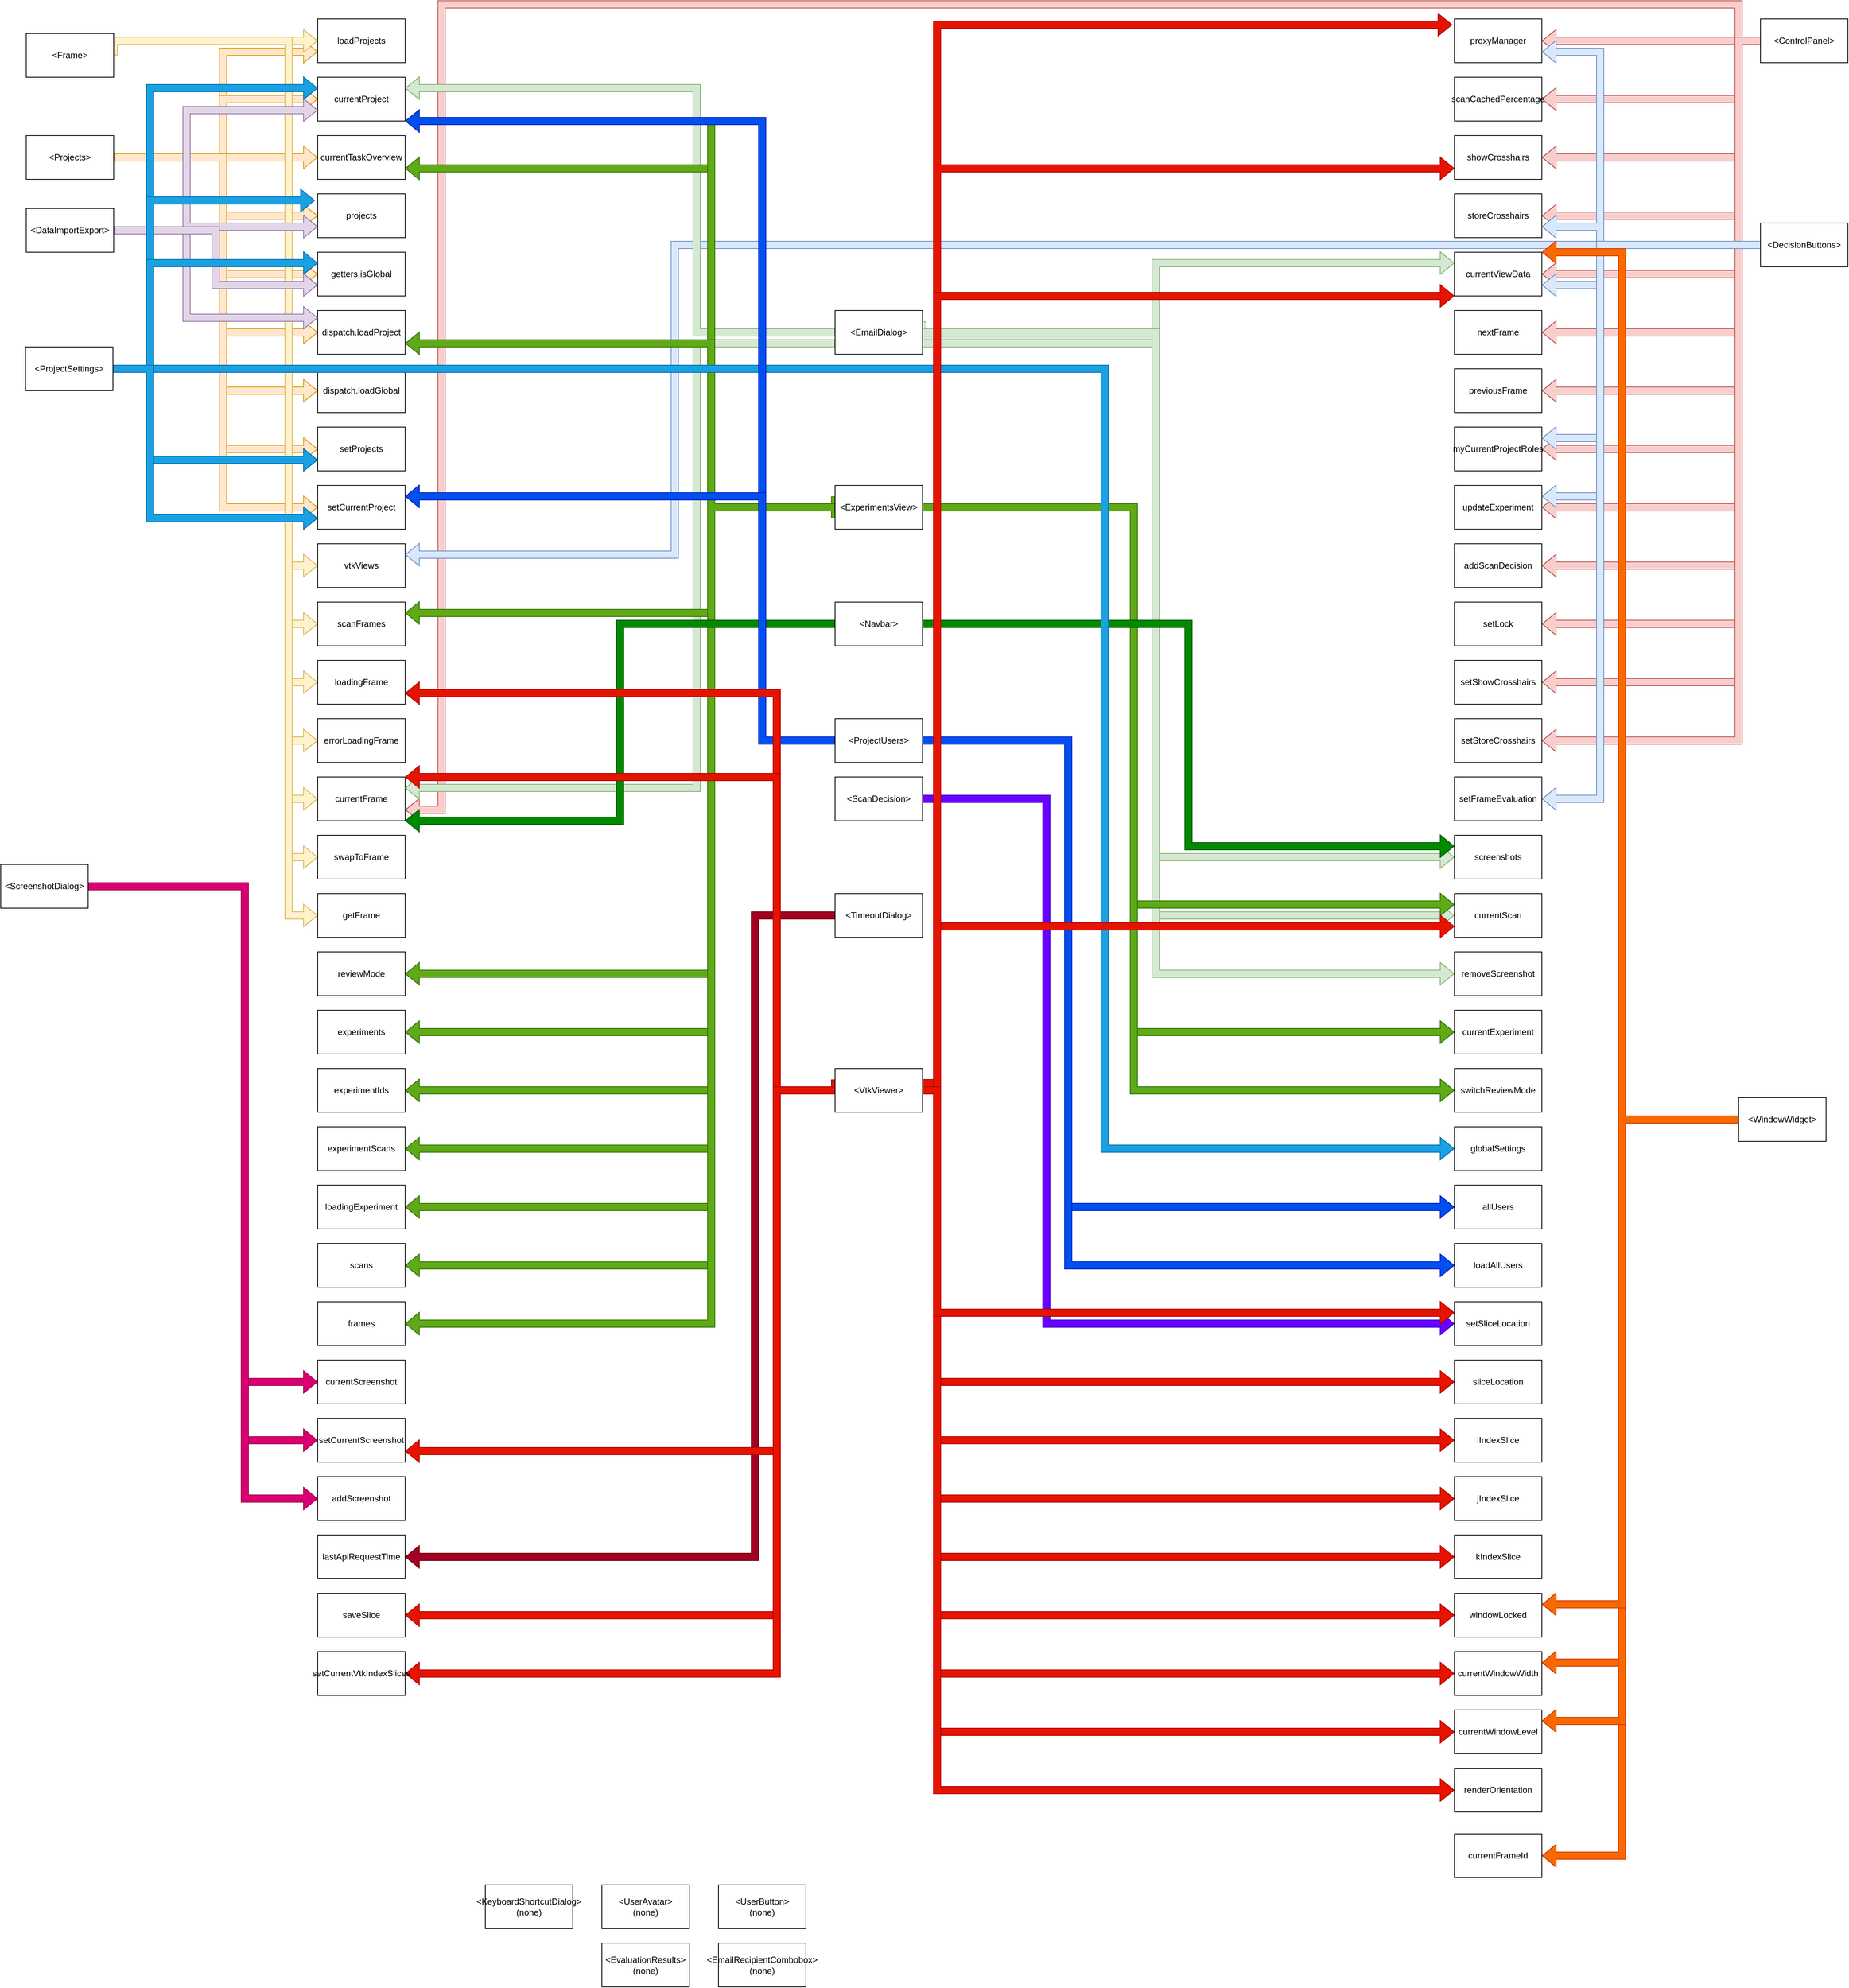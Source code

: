 <mxfile version="20.3.0" type="device"><diagram id="STYCwcufaMYKws5goXI0" name="Page-1"><mxGraphModel dx="2272" dy="865" grid="1" gridSize="10" guides="1" tooltips="1" connect="1" arrows="1" fold="1" page="1" pageScale="1" pageWidth="850" pageHeight="1100" math="0" shadow="0"><root><mxCell id="0"/><mxCell id="1" parent="0"/><mxCell id="YHGuRfukmw5gUgL0pwYY-11" style="edgeStyle=orthogonalEdgeStyle;rounded=0;orthogonalLoop=1;jettySize=auto;html=1;exitX=1;exitY=0.5;exitDx=0;exitDy=0;shape=flexArrow;fillColor=#ffe6cc;strokeColor=#d79b00;entryX=0;entryY=0.75;entryDx=0;entryDy=0;" parent="1" source="YHGuRfukmw5gUgL0pwYY-1" target="YHGuRfukmw5gUgL0pwYY-2" edge="1"><mxGeometry relative="1" as="geometry"><Array as="points"><mxPoint x="-120" y="230"/><mxPoint x="-120" y="85"/></Array></mxGeometry></mxCell><mxCell id="YHGuRfukmw5gUgL0pwYY-12" style="edgeStyle=orthogonalEdgeStyle;shape=flexArrow;rounded=0;orthogonalLoop=1;jettySize=auto;html=1;exitX=1;exitY=0.5;exitDx=0;exitDy=0;entryX=0;entryY=0.5;entryDx=0;entryDy=0;fillColor=#ffe6cc;strokeColor=#d79b00;" parent="1" source="YHGuRfukmw5gUgL0pwYY-1" target="YHGuRfukmw5gUgL0pwYY-3" edge="1"><mxGeometry relative="1" as="geometry"><Array as="points"><mxPoint x="-120" y="230"/><mxPoint x="-120" y="150"/></Array></mxGeometry></mxCell><mxCell id="YHGuRfukmw5gUgL0pwYY-14" style="edgeStyle=orthogonalEdgeStyle;shape=flexArrow;rounded=0;orthogonalLoop=1;jettySize=auto;html=1;exitX=1;exitY=0.5;exitDx=0;exitDy=0;entryX=0;entryY=0.5;entryDx=0;entryDy=0;fillColor=#ffe6cc;strokeColor=#d79b00;" parent="1" source="YHGuRfukmw5gUgL0pwYY-1" target="YHGuRfukmw5gUgL0pwYY-4" edge="1"><mxGeometry relative="1" as="geometry"/></mxCell><mxCell id="YHGuRfukmw5gUgL0pwYY-15" style="edgeStyle=orthogonalEdgeStyle;shape=flexArrow;rounded=0;orthogonalLoop=1;jettySize=auto;html=1;exitX=1;exitY=0.5;exitDx=0;exitDy=0;entryX=0;entryY=0.5;entryDx=0;entryDy=0;fillColor=#ffe6cc;strokeColor=#d79b00;" parent="1" source="YHGuRfukmw5gUgL0pwYY-1" target="YHGuRfukmw5gUgL0pwYY-5" edge="1"><mxGeometry relative="1" as="geometry"><Array as="points"><mxPoint x="-120" y="230"/><mxPoint x="-120" y="310"/></Array></mxGeometry></mxCell><mxCell id="YHGuRfukmw5gUgL0pwYY-16" style="edgeStyle=orthogonalEdgeStyle;shape=flexArrow;rounded=0;orthogonalLoop=1;jettySize=auto;html=1;exitX=1;exitY=0.5;exitDx=0;exitDy=0;entryX=0;entryY=0.5;entryDx=0;entryDy=0;fillColor=#ffe6cc;strokeColor=#d79b00;" parent="1" source="YHGuRfukmw5gUgL0pwYY-1" target="YHGuRfukmw5gUgL0pwYY-6" edge="1"><mxGeometry relative="1" as="geometry"><Array as="points"><mxPoint x="-120" y="230"/><mxPoint x="-120" y="390"/></Array></mxGeometry></mxCell><mxCell id="YHGuRfukmw5gUgL0pwYY-17" style="edgeStyle=orthogonalEdgeStyle;shape=flexArrow;rounded=0;orthogonalLoop=1;jettySize=auto;html=1;exitX=1;exitY=0.5;exitDx=0;exitDy=0;entryX=0;entryY=0.5;entryDx=0;entryDy=0;fillColor=#ffe6cc;strokeColor=#d79b00;" parent="1" source="YHGuRfukmw5gUgL0pwYY-1" target="YHGuRfukmw5gUgL0pwYY-7" edge="1"><mxGeometry relative="1" as="geometry"><Array as="points"><mxPoint x="-120" y="230"/><mxPoint x="-120" y="470"/></Array></mxGeometry></mxCell><mxCell id="YHGuRfukmw5gUgL0pwYY-18" style="edgeStyle=orthogonalEdgeStyle;shape=flexArrow;rounded=0;orthogonalLoop=1;jettySize=auto;html=1;exitX=1;exitY=0.5;exitDx=0;exitDy=0;entryX=0;entryY=0.5;entryDx=0;entryDy=0;fillColor=#ffe6cc;strokeColor=#d79b00;" parent="1" source="YHGuRfukmw5gUgL0pwYY-1" target="YHGuRfukmw5gUgL0pwYY-8" edge="1"><mxGeometry relative="1" as="geometry"><Array as="points"><mxPoint x="-120" y="230"/><mxPoint x="-120" y="550"/></Array></mxGeometry></mxCell><mxCell id="YHGuRfukmw5gUgL0pwYY-19" style="edgeStyle=orthogonalEdgeStyle;shape=flexArrow;rounded=0;orthogonalLoop=1;jettySize=auto;html=1;exitX=1;exitY=0.5;exitDx=0;exitDy=0;entryX=0;entryY=0.5;entryDx=0;entryDy=0;fillColor=#ffe6cc;strokeColor=#d79b00;" parent="1" source="YHGuRfukmw5gUgL0pwYY-1" target="YHGuRfukmw5gUgL0pwYY-9" edge="1"><mxGeometry relative="1" as="geometry"><Array as="points"><mxPoint x="-120" y="230"/><mxPoint x="-120" y="630"/></Array></mxGeometry></mxCell><mxCell id="YHGuRfukmw5gUgL0pwYY-20" style="edgeStyle=orthogonalEdgeStyle;shape=flexArrow;rounded=0;orthogonalLoop=1;jettySize=auto;html=1;exitX=1;exitY=0.5;exitDx=0;exitDy=0;entryX=0;entryY=0.5;entryDx=0;entryDy=0;fillColor=#ffe6cc;strokeColor=#d79b00;" parent="1" source="YHGuRfukmw5gUgL0pwYY-1" target="YHGuRfukmw5gUgL0pwYY-10" edge="1"><mxGeometry relative="1" as="geometry"><Array as="points"><mxPoint x="-120" y="230"/><mxPoint x="-120" y="710"/></Array></mxGeometry></mxCell><mxCell id="YHGuRfukmw5gUgL0pwYY-1" value="&amp;lt;Projects&amp;gt;" style="rounded=0;whiteSpace=wrap;html=1;" parent="1" vertex="1"><mxGeometry x="-390" y="200" width="120" height="60" as="geometry"/></mxCell><mxCell id="YHGuRfukmw5gUgL0pwYY-2" value="loadProjects" style="rounded=0;whiteSpace=wrap;html=1;" parent="1" vertex="1"><mxGeometry x="10" y="40" width="120" height="60" as="geometry"/></mxCell><mxCell id="YHGuRfukmw5gUgL0pwYY-3" value="currentProject" style="rounded=0;whiteSpace=wrap;html=1;" parent="1" vertex="1"><mxGeometry x="10" y="120" width="120" height="60" as="geometry"/></mxCell><mxCell id="YHGuRfukmw5gUgL0pwYY-4" value="currentTaskOverview" style="rounded=0;whiteSpace=wrap;html=1;" parent="1" vertex="1"><mxGeometry x="10" y="200" width="120" height="60" as="geometry"/></mxCell><mxCell id="YHGuRfukmw5gUgL0pwYY-5" value="projects" style="rounded=0;whiteSpace=wrap;html=1;" parent="1" vertex="1"><mxGeometry x="10" y="280" width="120" height="60" as="geometry"/></mxCell><mxCell id="YHGuRfukmw5gUgL0pwYY-6" value="getters.isGlobal" style="rounded=0;whiteSpace=wrap;html=1;" parent="1" vertex="1"><mxGeometry x="10" y="360" width="120" height="60" as="geometry"/></mxCell><mxCell id="YHGuRfukmw5gUgL0pwYY-7" value="dispatch.loadProject" style="rounded=0;whiteSpace=wrap;html=1;" parent="1" vertex="1"><mxGeometry x="10" y="440" width="120" height="60" as="geometry"/></mxCell><mxCell id="YHGuRfukmw5gUgL0pwYY-8" value="dispatch.loadGlobal" style="rounded=0;whiteSpace=wrap;html=1;" parent="1" vertex="1"><mxGeometry x="10" y="520" width="120" height="60" as="geometry"/></mxCell><mxCell id="YHGuRfukmw5gUgL0pwYY-9" value="setProjects" style="rounded=0;whiteSpace=wrap;html=1;" parent="1" vertex="1"><mxGeometry x="10" y="600" width="120" height="60" as="geometry"/></mxCell><mxCell id="YHGuRfukmw5gUgL0pwYY-10" value="setCurrentProject" style="rounded=0;whiteSpace=wrap;html=1;" parent="1" vertex="1"><mxGeometry x="10" y="680" width="120" height="60" as="geometry"/></mxCell><mxCell id="YHGuRfukmw5gUgL0pwYY-23" style="edgeStyle=orthogonalEdgeStyle;shape=flexArrow;rounded=0;orthogonalLoop=1;jettySize=auto;html=1;exitX=1;exitY=0.5;exitDx=0;exitDy=0;fillColor=#fff2cc;strokeColor=#d6b656;" parent="1" source="YHGuRfukmw5gUgL0pwYY-21" target="YHGuRfukmw5gUgL0pwYY-22" edge="1"><mxGeometry relative="1" as="geometry"><Array as="points"><mxPoint x="-270" y="70"/><mxPoint x="-30" y="70"/><mxPoint x="-30" y="790"/></Array></mxGeometry></mxCell><mxCell id="YHGuRfukmw5gUgL0pwYY-25" style="edgeStyle=orthogonalEdgeStyle;shape=flexArrow;rounded=0;orthogonalLoop=1;jettySize=auto;html=1;exitX=1;exitY=0.5;exitDx=0;exitDy=0;entryX=0;entryY=0.5;entryDx=0;entryDy=0;fillColor=#fff2cc;strokeColor=#d6b656;" parent="1" source="YHGuRfukmw5gUgL0pwYY-21" target="YHGuRfukmw5gUgL0pwYY-24" edge="1"><mxGeometry relative="1" as="geometry"><Array as="points"><mxPoint x="-270" y="70"/><mxPoint x="-30" y="70"/><mxPoint x="-30" y="870"/></Array></mxGeometry></mxCell><mxCell id="YHGuRfukmw5gUgL0pwYY-29" style="edgeStyle=orthogonalEdgeStyle;shape=flexArrow;rounded=0;orthogonalLoop=1;jettySize=auto;html=1;exitX=1;exitY=0.5;exitDx=0;exitDy=0;entryX=0;entryY=0.5;entryDx=0;entryDy=0;fillColor=#fff2cc;strokeColor=#d6b656;" parent="1" source="YHGuRfukmw5gUgL0pwYY-21" target="YHGuRfukmw5gUgL0pwYY-26" edge="1"><mxGeometry relative="1" as="geometry"><Array as="points"><mxPoint x="-270" y="70"/><mxPoint x="-30" y="70"/><mxPoint x="-30" y="950"/></Array></mxGeometry></mxCell><mxCell id="YHGuRfukmw5gUgL0pwYY-30" style="edgeStyle=orthogonalEdgeStyle;shape=flexArrow;rounded=0;orthogonalLoop=1;jettySize=auto;html=1;exitX=1;exitY=0.5;exitDx=0;exitDy=0;entryX=0;entryY=0.5;entryDx=0;entryDy=0;fillColor=#fff2cc;strokeColor=#d6b656;" parent="1" source="YHGuRfukmw5gUgL0pwYY-21" target="YHGuRfukmw5gUgL0pwYY-27" edge="1"><mxGeometry relative="1" as="geometry"><Array as="points"><mxPoint x="-270" y="70"/><mxPoint x="-30" y="70"/><mxPoint x="-30" y="1030"/></Array></mxGeometry></mxCell><mxCell id="YHGuRfukmw5gUgL0pwYY-31" style="edgeStyle=orthogonalEdgeStyle;shape=flexArrow;rounded=0;orthogonalLoop=1;jettySize=auto;html=1;exitX=1;exitY=0.5;exitDx=0;exitDy=0;entryX=0;entryY=0.5;entryDx=0;entryDy=0;fillColor=#fff2cc;strokeColor=#d6b656;" parent="1" source="YHGuRfukmw5gUgL0pwYY-21" target="YHGuRfukmw5gUgL0pwYY-28" edge="1"><mxGeometry relative="1" as="geometry"><Array as="points"><mxPoint x="-270" y="70"/><mxPoint x="-30" y="70"/><mxPoint x="-30" y="1110"/></Array></mxGeometry></mxCell><mxCell id="YHGuRfukmw5gUgL0pwYY-32" style="edgeStyle=orthogonalEdgeStyle;shape=flexArrow;rounded=0;orthogonalLoop=1;jettySize=auto;html=1;entryX=0;entryY=0.5;entryDx=0;entryDy=0;fillColor=#fff2cc;strokeColor=#d6b656;" parent="1" target="YHGuRfukmw5gUgL0pwYY-2" edge="1" source="YHGuRfukmw5gUgL0pwYY-21"><mxGeometry relative="1" as="geometry"><mxPoint x="710" y="150" as="sourcePoint"/><Array as="points"><mxPoint x="-190" y="70"/><mxPoint x="-190" y="70"/></Array></mxGeometry></mxCell><mxCell id="YHGuRfukmw5gUgL0pwYY-35" style="edgeStyle=orthogonalEdgeStyle;shape=flexArrow;rounded=0;orthogonalLoop=1;jettySize=auto;html=1;exitX=1;exitY=0.5;exitDx=0;exitDy=0;entryX=0;entryY=0.5;entryDx=0;entryDy=0;fillColor=#fff2cc;strokeColor=#d6b656;" parent="1" source="YHGuRfukmw5gUgL0pwYY-21" target="YHGuRfukmw5gUgL0pwYY-33" edge="1"><mxGeometry relative="1" as="geometry"><Array as="points"><mxPoint x="-270" y="70"/><mxPoint x="-30" y="70"/><mxPoint x="-30" y="1190"/></Array></mxGeometry></mxCell><mxCell id="YHGuRfukmw5gUgL0pwYY-36" style="edgeStyle=orthogonalEdgeStyle;shape=flexArrow;rounded=0;orthogonalLoop=1;jettySize=auto;html=1;exitX=1;exitY=0.5;exitDx=0;exitDy=0;entryX=0;entryY=0.5;entryDx=0;entryDy=0;fillColor=#fff2cc;strokeColor=#d6b656;" parent="1" source="YHGuRfukmw5gUgL0pwYY-21" target="YHGuRfukmw5gUgL0pwYY-34" edge="1"><mxGeometry relative="1" as="geometry"><Array as="points"><mxPoint x="-270" y="70"/><mxPoint x="-30" y="70"/><mxPoint x="-30" y="1270"/></Array></mxGeometry></mxCell><mxCell id="YHGuRfukmw5gUgL0pwYY-21" value="&amp;lt;Frame&amp;gt;" style="rounded=0;whiteSpace=wrap;html=1;" parent="1" vertex="1"><mxGeometry x="-390" y="60" width="120" height="60" as="geometry"/></mxCell><mxCell id="YHGuRfukmw5gUgL0pwYY-22" value="vtkViews" style="rounded=0;whiteSpace=wrap;html=1;" parent="1" vertex="1"><mxGeometry x="10" y="760" width="120" height="60" as="geometry"/></mxCell><mxCell id="YHGuRfukmw5gUgL0pwYY-24" value="scanFrames" style="rounded=0;whiteSpace=wrap;html=1;" parent="1" vertex="1"><mxGeometry x="10" y="840" width="120" height="60" as="geometry"/></mxCell><mxCell id="YHGuRfukmw5gUgL0pwYY-26" value="loadingFrame" style="rounded=0;whiteSpace=wrap;html=1;" parent="1" vertex="1"><mxGeometry x="10" y="920" width="120" height="60" as="geometry"/></mxCell><mxCell id="YHGuRfukmw5gUgL0pwYY-27" value="errorLoadingFrame" style="rounded=0;whiteSpace=wrap;html=1;" parent="1" vertex="1"><mxGeometry x="10" y="1000" width="120" height="60" as="geometry"/></mxCell><mxCell id="YHGuRfukmw5gUgL0pwYY-28" value="currentFrame" style="rounded=0;whiteSpace=wrap;html=1;" parent="1" vertex="1"><mxGeometry x="10" y="1080" width="120" height="60" as="geometry"/></mxCell><mxCell id="YHGuRfukmw5gUgL0pwYY-33" value="swapToFrame" style="rounded=0;whiteSpace=wrap;html=1;" parent="1" vertex="1"><mxGeometry x="10" y="1160" width="120" height="60" as="geometry"/></mxCell><mxCell id="YHGuRfukmw5gUgL0pwYY-34" value="getFrame" style="rounded=0;whiteSpace=wrap;html=1;" parent="1" vertex="1"><mxGeometry x="10" y="1240" width="120" height="60" as="geometry"/></mxCell><mxCell id="YHGuRfukmw5gUgL0pwYY-39" style="edgeStyle=orthogonalEdgeStyle;shape=flexArrow;rounded=0;orthogonalLoop=1;jettySize=auto;html=1;exitX=0;exitY=0.5;exitDx=0;exitDy=0;entryX=1;entryY=0.5;entryDx=0;entryDy=0;fillColor=#f8cecc;strokeColor=#b85450;" parent="1" source="YHGuRfukmw5gUgL0pwYY-37" target="YHGuRfukmw5gUgL0pwYY-38" edge="1"><mxGeometry relative="1" as="geometry"><Array as="points"><mxPoint x="1920" y="70"/><mxPoint x="1920" y="70"/></Array></mxGeometry></mxCell><mxCell id="YHGuRfukmw5gUgL0pwYY-47" style="edgeStyle=orthogonalEdgeStyle;shape=flexArrow;rounded=0;orthogonalLoop=1;jettySize=auto;html=1;exitX=1;exitY=0.5;exitDx=0;exitDy=0;entryX=1;entryY=0.5;entryDx=0;entryDy=0;fillColor=#f8cecc;strokeColor=#b85450;" parent="1" source="YHGuRfukmw5gUgL0pwYY-37" target="YHGuRfukmw5gUgL0pwYY-41" edge="1"><mxGeometry relative="1" as="geometry"><Array as="points"><mxPoint x="1960" y="70"/><mxPoint x="1960" y="150"/></Array></mxGeometry></mxCell><mxCell id="YHGuRfukmw5gUgL0pwYY-48" style="edgeStyle=orthogonalEdgeStyle;shape=flexArrow;rounded=0;orthogonalLoop=1;jettySize=auto;html=1;exitX=1;exitY=0.5;exitDx=0;exitDy=0;fillColor=#f8cecc;strokeColor=#b85450;entryX=1;entryY=0.5;entryDx=0;entryDy=0;" parent="1" source="YHGuRfukmw5gUgL0pwYY-37" target="YHGuRfukmw5gUgL0pwYY-40" edge="1"><mxGeometry relative="1" as="geometry"><Array as="points"><mxPoint x="1960" y="70"/><mxPoint x="1960" y="230"/></Array></mxGeometry></mxCell><mxCell id="YHGuRfukmw5gUgL0pwYY-49" style="edgeStyle=orthogonalEdgeStyle;shape=flexArrow;rounded=0;orthogonalLoop=1;jettySize=auto;html=1;exitX=1;exitY=0.5;exitDx=0;exitDy=0;entryX=1;entryY=0.5;entryDx=0;entryDy=0;fillColor=#f8cecc;strokeColor=#b85450;" parent="1" source="YHGuRfukmw5gUgL0pwYY-37" target="YHGuRfukmw5gUgL0pwYY-42" edge="1"><mxGeometry relative="1" as="geometry"><Array as="points"><mxPoint x="1960" y="70"/><mxPoint x="1960" y="310"/></Array></mxGeometry></mxCell><mxCell id="YHGuRfukmw5gUgL0pwYY-50" style="edgeStyle=orthogonalEdgeStyle;shape=flexArrow;rounded=0;orthogonalLoop=1;jettySize=auto;html=1;exitX=1;exitY=0.5;exitDx=0;exitDy=0;entryX=1;entryY=0.5;entryDx=0;entryDy=0;fillColor=#f8cecc;strokeColor=#b85450;" parent="1" source="YHGuRfukmw5gUgL0pwYY-37" target="YHGuRfukmw5gUgL0pwYY-43" edge="1"><mxGeometry relative="1" as="geometry"><Array as="points"><mxPoint x="1960" y="70"/><mxPoint x="1960" y="390"/></Array></mxGeometry></mxCell><mxCell id="YHGuRfukmw5gUgL0pwYY-51" style="edgeStyle=orthogonalEdgeStyle;shape=flexArrow;rounded=0;orthogonalLoop=1;jettySize=auto;html=1;exitX=1;exitY=0.5;exitDx=0;exitDy=0;entryX=1;entryY=0.5;entryDx=0;entryDy=0;fillColor=#f8cecc;strokeColor=#b85450;" parent="1" source="YHGuRfukmw5gUgL0pwYY-37" target="YHGuRfukmw5gUgL0pwYY-44" edge="1"><mxGeometry relative="1" as="geometry"><Array as="points"><mxPoint x="1960" y="70"/><mxPoint x="1960" y="470"/></Array></mxGeometry></mxCell><mxCell id="YHGuRfukmw5gUgL0pwYY-52" style="edgeStyle=orthogonalEdgeStyle;shape=flexArrow;rounded=0;orthogonalLoop=1;jettySize=auto;html=1;exitX=1;exitY=0.5;exitDx=0;exitDy=0;entryX=1;entryY=0.5;entryDx=0;entryDy=0;fillColor=#f8cecc;strokeColor=#b85450;" parent="1" source="YHGuRfukmw5gUgL0pwYY-37" target="YHGuRfukmw5gUgL0pwYY-45" edge="1"><mxGeometry relative="1" as="geometry"><Array as="points"><mxPoint x="1960" y="70"/><mxPoint x="1960" y="550"/></Array></mxGeometry></mxCell><mxCell id="YHGuRfukmw5gUgL0pwYY-53" style="edgeStyle=orthogonalEdgeStyle;shape=flexArrow;rounded=0;orthogonalLoop=1;jettySize=auto;html=1;exitX=0;exitY=0.5;exitDx=0;exitDy=0;entryX=1;entryY=0.5;entryDx=0;entryDy=0;fillColor=#f8cecc;strokeColor=#b85450;" parent="1" source="YHGuRfukmw5gUgL0pwYY-37" target="YHGuRfukmw5gUgL0pwYY-46" edge="1"><mxGeometry relative="1" as="geometry"><Array as="points"><mxPoint x="1960" y="630"/></Array></mxGeometry></mxCell><mxCell id="YHGuRfukmw5gUgL0pwYY-54" style="edgeStyle=orthogonalEdgeStyle;shape=flexArrow;rounded=0;orthogonalLoop=1;jettySize=auto;html=1;exitX=0;exitY=0.5;exitDx=0;exitDy=0;entryX=1;entryY=0.75;entryDx=0;entryDy=0;fillColor=#f8cecc;strokeColor=#b85450;" parent="1" source="YHGuRfukmw5gUgL0pwYY-37" target="YHGuRfukmw5gUgL0pwYY-28" edge="1"><mxGeometry relative="1" as="geometry"><Array as="points"><mxPoint x="1960" y="70"/><mxPoint x="1960" y="20"/><mxPoint x="180" y="20"/><mxPoint x="180" y="1125"/></Array></mxGeometry></mxCell><mxCell id="YHGuRfukmw5gUgL0pwYY-59" style="edgeStyle=orthogonalEdgeStyle;shape=flexArrow;rounded=0;orthogonalLoop=1;jettySize=auto;html=1;exitX=1;exitY=0.5;exitDx=0;exitDy=0;entryX=1;entryY=0.5;entryDx=0;entryDy=0;fillColor=#f8cecc;strokeColor=#b85450;" parent="1" source="YHGuRfukmw5gUgL0pwYY-37" target="YHGuRfukmw5gUgL0pwYY-58" edge="1"><mxGeometry relative="1" as="geometry"><Array as="points"><mxPoint x="1960" y="70"/><mxPoint x="1960" y="710"/></Array></mxGeometry></mxCell><mxCell id="YHGuRfukmw5gUgL0pwYY-60" style="edgeStyle=orthogonalEdgeStyle;shape=flexArrow;rounded=0;orthogonalLoop=1;jettySize=auto;html=1;exitX=1;exitY=0.5;exitDx=0;exitDy=0;entryX=1;entryY=0.5;entryDx=0;entryDy=0;fillColor=#f8cecc;strokeColor=#b85450;" parent="1" source="YHGuRfukmw5gUgL0pwYY-37" target="YHGuRfukmw5gUgL0pwYY-57" edge="1"><mxGeometry relative="1" as="geometry"><Array as="points"><mxPoint x="1960" y="70"/><mxPoint x="1960" y="790"/></Array></mxGeometry></mxCell><mxCell id="YHGuRfukmw5gUgL0pwYY-64" style="edgeStyle=orthogonalEdgeStyle;shape=flexArrow;rounded=0;orthogonalLoop=1;jettySize=auto;html=1;exitX=1;exitY=0.5;exitDx=0;exitDy=0;entryX=1;entryY=0.5;entryDx=0;entryDy=0;fillColor=#f8cecc;strokeColor=#b85450;" parent="1" source="YHGuRfukmw5gUgL0pwYY-37" target="YHGuRfukmw5gUgL0pwYY-61" edge="1"><mxGeometry relative="1" as="geometry"><Array as="points"><mxPoint x="1960" y="70"/><mxPoint x="1960" y="870"/></Array></mxGeometry></mxCell><mxCell id="YHGuRfukmw5gUgL0pwYY-65" style="edgeStyle=orthogonalEdgeStyle;shape=flexArrow;rounded=0;orthogonalLoop=1;jettySize=auto;html=1;exitX=1;exitY=0.5;exitDx=0;exitDy=0;entryX=1;entryY=0.5;entryDx=0;entryDy=0;fillColor=#f8cecc;strokeColor=#b85450;" parent="1" source="YHGuRfukmw5gUgL0pwYY-37" target="YHGuRfukmw5gUgL0pwYY-62" edge="1"><mxGeometry relative="1" as="geometry"><Array as="points"><mxPoint x="1960" y="70"/><mxPoint x="1960" y="950"/></Array></mxGeometry></mxCell><mxCell id="YHGuRfukmw5gUgL0pwYY-66" style="edgeStyle=orthogonalEdgeStyle;shape=flexArrow;rounded=0;orthogonalLoop=1;jettySize=auto;html=1;exitX=1;exitY=0.5;exitDx=0;exitDy=0;entryX=1;entryY=0.5;entryDx=0;entryDy=0;fillColor=#f8cecc;strokeColor=#b85450;" parent="1" source="YHGuRfukmw5gUgL0pwYY-37" target="YHGuRfukmw5gUgL0pwYY-63" edge="1"><mxGeometry relative="1" as="geometry"><Array as="points"><mxPoint x="1960" y="70"/><mxPoint x="1960" y="1030"/></Array></mxGeometry></mxCell><mxCell id="YHGuRfukmw5gUgL0pwYY-37" value="&amp;lt;ControlPanel&amp;gt;" style="rounded=0;whiteSpace=wrap;html=1;" parent="1" vertex="1"><mxGeometry x="1990" y="40" width="120" height="60" as="geometry"/></mxCell><mxCell id="YHGuRfukmw5gUgL0pwYY-38" value="proxyManager" style="rounded=0;whiteSpace=wrap;html=1;" parent="1" vertex="1"><mxGeometry x="1570" y="40" width="120" height="60" as="geometry"/></mxCell><mxCell id="YHGuRfukmw5gUgL0pwYY-40" value="showCrosshairs" style="rounded=0;whiteSpace=wrap;html=1;" parent="1" vertex="1"><mxGeometry x="1570" y="200" width="120" height="60" as="geometry"/></mxCell><mxCell id="YHGuRfukmw5gUgL0pwYY-41" value="scanCachedPercentage" style="rounded=0;whiteSpace=wrap;html=1;" parent="1" vertex="1"><mxGeometry x="1570" y="120" width="120" height="60" as="geometry"/></mxCell><mxCell id="YHGuRfukmw5gUgL0pwYY-42" value="storeCrosshairs" style="rounded=0;whiteSpace=wrap;html=1;" parent="1" vertex="1"><mxGeometry x="1570" y="280" width="120" height="60" as="geometry"/></mxCell><mxCell id="YHGuRfukmw5gUgL0pwYY-43" value="currentViewData" style="rounded=0;whiteSpace=wrap;html=1;" parent="1" vertex="1"><mxGeometry x="1570" y="360" width="120" height="60" as="geometry"/></mxCell><mxCell id="YHGuRfukmw5gUgL0pwYY-44" value="nextFrame" style="rounded=0;whiteSpace=wrap;html=1;" parent="1" vertex="1"><mxGeometry x="1570" y="440" width="120" height="60" as="geometry"/></mxCell><mxCell id="YHGuRfukmw5gUgL0pwYY-45" value="previousFrame" style="rounded=0;whiteSpace=wrap;html=1;" parent="1" vertex="1"><mxGeometry x="1570" y="520" width="120" height="60" as="geometry"/></mxCell><mxCell id="YHGuRfukmw5gUgL0pwYY-46" value="myCurrentProjectRoles" style="rounded=0;whiteSpace=wrap;html=1;" parent="1" vertex="1"><mxGeometry x="1570" y="600" width="120" height="60" as="geometry"/></mxCell><mxCell id="YHGuRfukmw5gUgL0pwYY-57" value="addScanDecision" style="rounded=0;whiteSpace=wrap;html=1;" parent="1" vertex="1"><mxGeometry x="1570" y="760" width="120" height="60" as="geometry"/></mxCell><mxCell id="YHGuRfukmw5gUgL0pwYY-58" value="updateExperiment" style="rounded=0;whiteSpace=wrap;html=1;" parent="1" vertex="1"><mxGeometry x="1570" y="680" width="120" height="60" as="geometry"/></mxCell><mxCell id="YHGuRfukmw5gUgL0pwYY-61" value="setLock" style="rounded=0;whiteSpace=wrap;html=1;" parent="1" vertex="1"><mxGeometry x="1570" y="840" width="120" height="60" as="geometry"/></mxCell><mxCell id="YHGuRfukmw5gUgL0pwYY-62" value="setShowCrosshairs" style="rounded=0;whiteSpace=wrap;html=1;" parent="1" vertex="1"><mxGeometry x="1570" y="920" width="120" height="60" as="geometry"/></mxCell><mxCell id="YHGuRfukmw5gUgL0pwYY-63" value="setStoreCrosshairs" style="rounded=0;whiteSpace=wrap;html=1;" parent="1" vertex="1"><mxGeometry x="1570" y="1000" width="120" height="60" as="geometry"/></mxCell><mxCell id="YHGuRfukmw5gUgL0pwYY-68" style="edgeStyle=orthogonalEdgeStyle;shape=flexArrow;rounded=0;orthogonalLoop=1;jettySize=auto;html=1;exitX=1;exitY=0.5;exitDx=0;exitDy=0;entryX=0;entryY=0.75;entryDx=0;entryDy=0;fillColor=#e1d5e7;strokeColor=#9673a6;" parent="1" source="YHGuRfukmw5gUgL0pwYY-67" target="YHGuRfukmw5gUgL0pwYY-3" edge="1"><mxGeometry relative="1" as="geometry"><Array as="points"><mxPoint x="-170" y="330"/><mxPoint x="-170" y="165"/></Array></mxGeometry></mxCell><mxCell id="YHGuRfukmw5gUgL0pwYY-69" style="edgeStyle=orthogonalEdgeStyle;shape=flexArrow;rounded=0;orthogonalLoop=1;jettySize=auto;html=1;exitX=1;exitY=0.5;exitDx=0;exitDy=0;entryX=0;entryY=0.75;entryDx=0;entryDy=0;fillColor=#e1d5e7;strokeColor=#9673a6;" parent="1" source="YHGuRfukmw5gUgL0pwYY-67" target="YHGuRfukmw5gUgL0pwYY-5" edge="1"><mxGeometry relative="1" as="geometry"><Array as="points"><mxPoint x="-170" y="330"/><mxPoint x="-170" y="325"/></Array></mxGeometry></mxCell><mxCell id="YHGuRfukmw5gUgL0pwYY-70" style="edgeStyle=orthogonalEdgeStyle;shape=flexArrow;rounded=0;orthogonalLoop=1;jettySize=auto;html=1;exitX=1;exitY=0.5;exitDx=0;exitDy=0;fillColor=#e1d5e7;strokeColor=#9673a6;" parent="1" source="YHGuRfukmw5gUgL0pwYY-67" edge="1"><mxGeometry relative="1" as="geometry"><Array as="points"><mxPoint x="-170" y="330"/><mxPoint x="-170" y="450"/></Array><mxPoint x="10" y="450" as="targetPoint"/></mxGeometry></mxCell><mxCell id="YHGuRfukmw5gUgL0pwYY-71" style="edgeStyle=orthogonalEdgeStyle;shape=flexArrow;rounded=0;orthogonalLoop=1;jettySize=auto;html=1;entryX=0;entryY=0.75;entryDx=0;entryDy=0;fillColor=#e1d5e7;strokeColor=#9673a6;exitX=1;exitY=0.5;exitDx=0;exitDy=0;" parent="1" source="YHGuRfukmw5gUgL0pwYY-67" target="YHGuRfukmw5gUgL0pwYY-6" edge="1"><mxGeometry relative="1" as="geometry"><mxPoint x="-350" y="510" as="sourcePoint"/><Array as="points"><mxPoint x="-130" y="330"/><mxPoint x="-130" y="405"/></Array></mxGeometry></mxCell><mxCell id="YHGuRfukmw5gUgL0pwYY-67" value="&amp;lt;DataImportExport&amp;gt;" style="rounded=0;whiteSpace=wrap;html=1;" parent="1" vertex="1"><mxGeometry x="-390" y="300" width="120" height="60" as="geometry"/></mxCell><mxCell id="YHGuRfukmw5gUgL0pwYY-73" style="edgeStyle=orthogonalEdgeStyle;shape=flexArrow;rounded=0;orthogonalLoop=1;jettySize=auto;html=1;exitX=1;exitY=0.5;exitDx=0;exitDy=0;entryX=1;entryY=0.75;entryDx=0;entryDy=0;fillColor=#dae8fc;strokeColor=#6c8ebf;" parent="1" source="YHGuRfukmw5gUgL0pwYY-72" target="YHGuRfukmw5gUgL0pwYY-43" edge="1"><mxGeometry relative="1" as="geometry"><Array as="points"><mxPoint x="1770" y="350"/><mxPoint x="1770" y="405"/></Array></mxGeometry></mxCell><mxCell id="YHGuRfukmw5gUgL0pwYY-76" style="edgeStyle=orthogonalEdgeStyle;shape=flexArrow;rounded=0;orthogonalLoop=1;jettySize=auto;html=1;exitX=1;exitY=0.5;exitDx=0;exitDy=0;entryX=1;entryY=0.75;entryDx=0;entryDy=0;fillColor=#dae8fc;strokeColor=#6c8ebf;" parent="1" source="YHGuRfukmw5gUgL0pwYY-72" target="YHGuRfukmw5gUgL0pwYY-38" edge="1"><mxGeometry relative="1" as="geometry"><Array as="points"><mxPoint x="1770" y="350"/><mxPoint x="1770" y="85"/></Array></mxGeometry></mxCell><mxCell id="YHGuRfukmw5gUgL0pwYY-77" style="edgeStyle=orthogonalEdgeStyle;shape=flexArrow;rounded=0;orthogonalLoop=1;jettySize=auto;html=1;exitX=0;exitY=0.5;exitDx=0;exitDy=0;entryX=1;entryY=0.25;entryDx=0;entryDy=0;fillColor=#dae8fc;strokeColor=#6c8ebf;" parent="1" source="YHGuRfukmw5gUgL0pwYY-72" target="YHGuRfukmw5gUgL0pwYY-22" edge="1"><mxGeometry relative="1" as="geometry"><Array as="points"><mxPoint x="500" y="350"/><mxPoint x="500" y="775"/></Array></mxGeometry></mxCell><mxCell id="YHGuRfukmw5gUgL0pwYY-78" style="edgeStyle=orthogonalEdgeStyle;shape=flexArrow;rounded=0;orthogonalLoop=1;jettySize=auto;html=1;entryX=1;entryY=0.75;entryDx=0;entryDy=0;fillColor=#dae8fc;strokeColor=#6c8ebf;exitX=0;exitY=0.5;exitDx=0;exitDy=0;" parent="1" source="YHGuRfukmw5gUgL0pwYY-72" target="YHGuRfukmw5gUgL0pwYY-42" edge="1"><mxGeometry relative="1" as="geometry"><Array as="points"><mxPoint x="1770" y="350"/><mxPoint x="1770" y="325"/></Array></mxGeometry></mxCell><mxCell id="YHGuRfukmw5gUgL0pwYY-79" style="edgeStyle=orthogonalEdgeStyle;shape=flexArrow;rounded=0;orthogonalLoop=1;jettySize=auto;html=1;exitX=1;exitY=0.5;exitDx=0;exitDy=0;entryX=1;entryY=0.25;entryDx=0;entryDy=0;fillColor=#dae8fc;strokeColor=#6c8ebf;" parent="1" source="YHGuRfukmw5gUgL0pwYY-72" target="YHGuRfukmw5gUgL0pwYY-46" edge="1"><mxGeometry relative="1" as="geometry"><Array as="points"><mxPoint x="1770" y="350"/><mxPoint x="1770" y="615"/></Array></mxGeometry></mxCell><mxCell id="YHGuRfukmw5gUgL0pwYY-80" style="edgeStyle=orthogonalEdgeStyle;shape=flexArrow;rounded=0;orthogonalLoop=1;jettySize=auto;html=1;exitX=1;exitY=0.5;exitDx=0;exitDy=0;entryX=1;entryY=0.25;entryDx=0;entryDy=0;fillColor=#dae8fc;strokeColor=#6c8ebf;" parent="1" source="YHGuRfukmw5gUgL0pwYY-72" target="YHGuRfukmw5gUgL0pwYY-58" edge="1"><mxGeometry relative="1" as="geometry"><Array as="points"><mxPoint x="1770" y="350"/><mxPoint x="1770" y="695"/></Array></mxGeometry></mxCell><mxCell id="YHGuRfukmw5gUgL0pwYY-82" style="edgeStyle=orthogonalEdgeStyle;shape=flexArrow;rounded=0;orthogonalLoop=1;jettySize=auto;html=1;exitX=1;exitY=0.5;exitDx=0;exitDy=0;entryX=1;entryY=0.5;entryDx=0;entryDy=0;fillColor=#dae8fc;strokeColor=#6c8ebf;" parent="1" source="YHGuRfukmw5gUgL0pwYY-72" target="YHGuRfukmw5gUgL0pwYY-81" edge="1"><mxGeometry relative="1" as="geometry"><Array as="points"><mxPoint x="1770" y="350"/><mxPoint x="1770" y="1110"/></Array></mxGeometry></mxCell><mxCell id="YHGuRfukmw5gUgL0pwYY-72" value="&amp;lt;DecisionButtons&amp;gt;" style="rounded=0;whiteSpace=wrap;html=1;" parent="1" vertex="1"><mxGeometry x="1990" y="320" width="120" height="60" as="geometry"/></mxCell><mxCell id="YHGuRfukmw5gUgL0pwYY-81" value="setFrameEvaluation" style="rounded=0;whiteSpace=wrap;html=1;" parent="1" vertex="1"><mxGeometry x="1570" y="1080" width="120" height="60" as="geometry"/></mxCell><mxCell id="YHGuRfukmw5gUgL0pwYY-86" style="edgeStyle=orthogonalEdgeStyle;shape=flexArrow;rounded=0;orthogonalLoop=1;jettySize=auto;html=1;exitX=1;exitY=0.5;exitDx=0;exitDy=0;entryX=0;entryY=0.5;entryDx=0;entryDy=0;fillColor=#d5e8d4;strokeColor=#82b366;" parent="1" source="YHGuRfukmw5gUgL0pwYY-83" target="YHGuRfukmw5gUgL0pwYY-85" edge="1"><mxGeometry relative="1" as="geometry"><Array as="points"><mxPoint x="840" y="480"/><mxPoint x="1160" y="480"/><mxPoint x="1160" y="1190"/></Array></mxGeometry></mxCell><mxCell id="YHGuRfukmw5gUgL0pwYY-87" style="edgeStyle=orthogonalEdgeStyle;shape=flexArrow;rounded=0;orthogonalLoop=1;jettySize=auto;html=1;exitX=1;exitY=0.25;exitDx=0;exitDy=0;entryX=0;entryY=0.25;entryDx=0;entryDy=0;fillColor=#d5e8d4;strokeColor=#82b366;" parent="1" source="YHGuRfukmw5gUgL0pwYY-83" target="YHGuRfukmw5gUgL0pwYY-43" edge="1"><mxGeometry relative="1" as="geometry"><Array as="points"><mxPoint x="840" y="480"/><mxPoint x="1160" y="480"/><mxPoint x="1160" y="375"/></Array></mxGeometry></mxCell><mxCell id="YHGuRfukmw5gUgL0pwYY-89" style="edgeStyle=orthogonalEdgeStyle;shape=flexArrow;rounded=0;orthogonalLoop=1;jettySize=auto;html=1;exitX=0;exitY=0.5;exitDx=0;exitDy=0;entryX=1;entryY=0.25;entryDx=0;entryDy=0;fillColor=#d5e8d4;strokeColor=#82b366;" parent="1" source="YHGuRfukmw5gUgL0pwYY-83" target="YHGuRfukmw5gUgL0pwYY-3" edge="1"><mxGeometry relative="1" as="geometry"><Array as="points"><mxPoint x="530" y="470"/><mxPoint x="530" y="135"/></Array></mxGeometry></mxCell><mxCell id="YHGuRfukmw5gUgL0pwYY-90" style="edgeStyle=orthogonalEdgeStyle;shape=flexArrow;rounded=0;orthogonalLoop=1;jettySize=auto;html=1;exitX=0;exitY=0.75;exitDx=0;exitDy=0;entryX=1;entryY=0.25;entryDx=0;entryDy=0;fillColor=#d5e8d4;strokeColor=#82b366;" parent="1" source="YHGuRfukmw5gUgL0pwYY-83" target="YHGuRfukmw5gUgL0pwYY-28" edge="1"><mxGeometry relative="1" as="geometry"><Array as="points"><mxPoint x="530" y="485"/><mxPoint x="530" y="1095"/></Array></mxGeometry></mxCell><mxCell id="YHGuRfukmw5gUgL0pwYY-91" style="edgeStyle=orthogonalEdgeStyle;shape=flexArrow;rounded=0;orthogonalLoop=1;jettySize=auto;html=1;exitX=1;exitY=0.75;exitDx=0;exitDy=0;entryX=0;entryY=0.5;entryDx=0;entryDy=0;fillColor=#d5e8d4;strokeColor=#82b366;" parent="1" source="YHGuRfukmw5gUgL0pwYY-83" target="YHGuRfukmw5gUgL0pwYY-84" edge="1"><mxGeometry relative="1" as="geometry"><Array as="points"><mxPoint x="1160" y="485"/><mxPoint x="1160" y="1270"/></Array></mxGeometry></mxCell><mxCell id="YHGuRfukmw5gUgL0pwYY-93" style="edgeStyle=orthogonalEdgeStyle;shape=flexArrow;rounded=0;orthogonalLoop=1;jettySize=auto;html=1;exitX=1;exitY=0.5;exitDx=0;exitDy=0;entryX=0;entryY=0.5;entryDx=0;entryDy=0;fillColor=#d5e8d4;strokeColor=#82b366;" parent="1" source="YHGuRfukmw5gUgL0pwYY-83" target="YHGuRfukmw5gUgL0pwYY-92" edge="1"><mxGeometry relative="1" as="geometry"><Array as="points"><mxPoint x="1160" y="470"/><mxPoint x="1160" y="1350"/></Array></mxGeometry></mxCell><mxCell id="YHGuRfukmw5gUgL0pwYY-83" value="&amp;lt;EmailDialog&amp;gt;" style="rounded=0;whiteSpace=wrap;html=1;" parent="1" vertex="1"><mxGeometry x="720" y="440" width="120" height="60" as="geometry"/></mxCell><mxCell id="YHGuRfukmw5gUgL0pwYY-84" value="currentScan" style="rounded=0;whiteSpace=wrap;html=1;" parent="1" vertex="1"><mxGeometry x="1570" y="1240" width="120" height="60" as="geometry"/></mxCell><mxCell id="YHGuRfukmw5gUgL0pwYY-85" value="screenshots" style="rounded=0;whiteSpace=wrap;html=1;" parent="1" vertex="1"><mxGeometry x="1570" y="1160" width="120" height="60" as="geometry"/></mxCell><mxCell id="YHGuRfukmw5gUgL0pwYY-92" value="removeScreenshot" style="rounded=0;whiteSpace=wrap;html=1;" parent="1" vertex="1"><mxGeometry x="1570" y="1320" width="120" height="60" as="geometry"/></mxCell><mxCell id="YHGuRfukmw5gUgL0pwYY-94" value="&amp;lt;EmailRecipientCombobox&amp;gt;&lt;br&gt;(none)" style="rounded=0;whiteSpace=wrap;html=1;" parent="1" vertex="1"><mxGeometry x="560" y="2680" width="120" height="60" as="geometry"/></mxCell><mxCell id="YHGuRfukmw5gUgL0pwYY-95" value="&amp;lt;EvaluationResults&amp;gt;&lt;br&gt;(none)" style="rounded=0;whiteSpace=wrap;html=1;" parent="1" vertex="1"><mxGeometry x="400" y="2680" width="120" height="60" as="geometry"/></mxCell><mxCell id="YHGuRfukmw5gUgL0pwYY-98" style="edgeStyle=orthogonalEdgeStyle;shape=flexArrow;rounded=0;orthogonalLoop=1;jettySize=auto;html=1;exitX=0;exitY=0.5;exitDx=0;exitDy=0;entryX=1;entryY=0.5;entryDx=0;entryDy=0;fillColor=#60a917;strokeColor=#2D7600;" parent="1" source="YHGuRfukmw5gUgL0pwYY-96" target="YHGuRfukmw5gUgL0pwYY-97" edge="1"><mxGeometry relative="1" as="geometry"><Array as="points"><mxPoint x="550" y="710"/><mxPoint x="550" y="1350"/></Array></mxGeometry></mxCell><mxCell id="YHGuRfukmw5gUgL0pwYY-100" style="edgeStyle=orthogonalEdgeStyle;shape=flexArrow;rounded=0;orthogonalLoop=1;jettySize=auto;html=1;exitX=0;exitY=0.75;exitDx=0;exitDy=0;entryX=1;entryY=0.5;entryDx=0;entryDy=0;fillColor=#60a917;strokeColor=#2D7600;" parent="1" source="YHGuRfukmw5gUgL0pwYY-96" target="YHGuRfukmw5gUgL0pwYY-99" edge="1"><mxGeometry relative="1" as="geometry"><Array as="points"><mxPoint x="720" y="710"/><mxPoint x="550" y="710"/><mxPoint x="550" y="1430"/></Array></mxGeometry></mxCell><mxCell id="YHGuRfukmw5gUgL0pwYY-102" style="edgeStyle=orthogonalEdgeStyle;shape=flexArrow;rounded=0;orthogonalLoop=1;jettySize=auto;html=1;exitX=0;exitY=0.75;exitDx=0;exitDy=0;entryX=1;entryY=0.5;entryDx=0;entryDy=0;fillColor=#60a917;strokeColor=#2D7600;" parent="1" source="YHGuRfukmw5gUgL0pwYY-96" target="YHGuRfukmw5gUgL0pwYY-101" edge="1"><mxGeometry relative="1" as="geometry"><Array as="points"><mxPoint x="720" y="710"/><mxPoint x="550" y="710"/><mxPoint x="550" y="1510"/></Array></mxGeometry></mxCell><mxCell id="YHGuRfukmw5gUgL0pwYY-104" style="edgeStyle=orthogonalEdgeStyle;shape=flexArrow;rounded=0;orthogonalLoop=1;jettySize=auto;html=1;exitX=0;exitY=0.75;exitDx=0;exitDy=0;entryX=1;entryY=0.5;entryDx=0;entryDy=0;fillColor=#60a917;strokeColor=#2D7600;" parent="1" source="YHGuRfukmw5gUgL0pwYY-96" target="YHGuRfukmw5gUgL0pwYY-103" edge="1"><mxGeometry relative="1" as="geometry"><Array as="points"><mxPoint x="720" y="710"/><mxPoint x="550" y="710"/><mxPoint x="550" y="1590"/></Array></mxGeometry></mxCell><mxCell id="YHGuRfukmw5gUgL0pwYY-106" style="edgeStyle=orthogonalEdgeStyle;shape=flexArrow;rounded=0;orthogonalLoop=1;jettySize=auto;html=1;exitX=0;exitY=0.75;exitDx=0;exitDy=0;entryX=1;entryY=0.5;entryDx=0;entryDy=0;fillColor=#60a917;strokeColor=#2D7600;" parent="1" source="YHGuRfukmw5gUgL0pwYY-96" target="YHGuRfukmw5gUgL0pwYY-105" edge="1"><mxGeometry relative="1" as="geometry"><Array as="points"><mxPoint x="720" y="710"/><mxPoint x="550" y="710"/><mxPoint x="550" y="1670"/></Array></mxGeometry></mxCell><mxCell id="YHGuRfukmw5gUgL0pwYY-108" style="edgeStyle=orthogonalEdgeStyle;shape=flexArrow;rounded=0;orthogonalLoop=1;jettySize=auto;html=1;exitX=0;exitY=0.75;exitDx=0;exitDy=0;entryX=1;entryY=0.5;entryDx=0;entryDy=0;fillColor=#60a917;strokeColor=#2D7600;" parent="1" source="YHGuRfukmw5gUgL0pwYY-96" target="YHGuRfukmw5gUgL0pwYY-107" edge="1"><mxGeometry relative="1" as="geometry"><Array as="points"><mxPoint x="720" y="710"/><mxPoint x="550" y="710"/><mxPoint x="550" y="1750"/></Array></mxGeometry></mxCell><mxCell id="YHGuRfukmw5gUgL0pwYY-109" style="edgeStyle=orthogonalEdgeStyle;shape=flexArrow;rounded=0;orthogonalLoop=1;jettySize=auto;html=1;exitX=0;exitY=0.5;exitDx=0;exitDy=0;entryX=1;entryY=0.25;entryDx=0;entryDy=0;fillColor=#60a917;strokeColor=#2D7600;" parent="1" source="YHGuRfukmw5gUgL0pwYY-96" target="YHGuRfukmw5gUgL0pwYY-24" edge="1"><mxGeometry relative="1" as="geometry"><Array as="points"><mxPoint x="550" y="710"/><mxPoint x="550" y="855"/></Array></mxGeometry></mxCell><mxCell id="YHGuRfukmw5gUgL0pwYY-111" style="edgeStyle=orthogonalEdgeStyle;shape=flexArrow;rounded=0;orthogonalLoop=1;jettySize=auto;html=1;exitX=0;exitY=0.5;exitDx=0;exitDy=0;entryX=1;entryY=0.5;entryDx=0;entryDy=0;fillColor=#60a917;strokeColor=#2D7600;" parent="1" source="YHGuRfukmw5gUgL0pwYY-96" target="YHGuRfukmw5gUgL0pwYY-110" edge="1"><mxGeometry relative="1" as="geometry"><Array as="points"><mxPoint x="550" y="710"/><mxPoint x="550" y="1830"/></Array></mxGeometry></mxCell><mxCell id="YHGuRfukmw5gUgL0pwYY-112" style="edgeStyle=orthogonalEdgeStyle;shape=flexArrow;rounded=0;orthogonalLoop=1;jettySize=auto;html=1;exitX=0;exitY=0.25;exitDx=0;exitDy=0;entryX=1;entryY=0.75;entryDx=0;entryDy=0;fillColor=#60a917;strokeColor=#2D7600;" parent="1" source="YHGuRfukmw5gUgL0pwYY-96" target="YHGuRfukmw5gUgL0pwYY-4" edge="1"><mxGeometry relative="1" as="geometry"><Array as="points"><mxPoint x="720" y="710"/><mxPoint x="550" y="710"/><mxPoint x="550" y="245"/></Array></mxGeometry></mxCell><mxCell id="YHGuRfukmw5gUgL0pwYY-113" style="edgeStyle=orthogonalEdgeStyle;shape=flexArrow;rounded=0;orthogonalLoop=1;jettySize=auto;html=1;exitX=0;exitY=0.5;exitDx=0;exitDy=0;entryX=1;entryY=1;entryDx=0;entryDy=0;fillColor=#60a917;strokeColor=#2D7600;" parent="1" source="YHGuRfukmw5gUgL0pwYY-96" target="YHGuRfukmw5gUgL0pwYY-3" edge="1"><mxGeometry relative="1" as="geometry"><Array as="points"><mxPoint x="550" y="710"/><mxPoint x="550" y="180"/></Array></mxGeometry></mxCell><mxCell id="YHGuRfukmw5gUgL0pwYY-114" style="edgeStyle=orthogonalEdgeStyle;shape=flexArrow;rounded=0;orthogonalLoop=1;jettySize=auto;html=1;exitX=1;exitY=0.5;exitDx=0;exitDy=0;entryX=0;entryY=0.25;entryDx=0;entryDy=0;fillColor=#60a917;strokeColor=#2D7600;" parent="1" source="YHGuRfukmw5gUgL0pwYY-96" target="YHGuRfukmw5gUgL0pwYY-84" edge="1"><mxGeometry relative="1" as="geometry"><Array as="points"><mxPoint x="1130" y="710"/><mxPoint x="1130" y="1255"/></Array></mxGeometry></mxCell><mxCell id="YHGuRfukmw5gUgL0pwYY-116" style="edgeStyle=orthogonalEdgeStyle;shape=flexArrow;rounded=0;orthogonalLoop=1;jettySize=auto;html=1;exitX=1;exitY=0.5;exitDx=0;exitDy=0;entryX=0;entryY=0.5;entryDx=0;entryDy=0;fillColor=#60a917;strokeColor=#2D7600;" parent="1" source="YHGuRfukmw5gUgL0pwYY-96" target="YHGuRfukmw5gUgL0pwYY-115" edge="1"><mxGeometry relative="1" as="geometry"><Array as="points"><mxPoint x="1130" y="710"/><mxPoint x="1130" y="1430"/></Array></mxGeometry></mxCell><mxCell id="YHGuRfukmw5gUgL0pwYY-118" style="edgeStyle=orthogonalEdgeStyle;shape=flexArrow;rounded=0;orthogonalLoop=1;jettySize=auto;html=1;exitX=1;exitY=0.5;exitDx=0;exitDy=0;entryX=0;entryY=0.5;entryDx=0;entryDy=0;fillColor=#60a917;strokeColor=#2D7600;" parent="1" source="YHGuRfukmw5gUgL0pwYY-96" target="YHGuRfukmw5gUgL0pwYY-117" edge="1"><mxGeometry relative="1" as="geometry"><Array as="points"><mxPoint x="1130" y="710"/><mxPoint x="1130" y="1510"/></Array></mxGeometry></mxCell><mxCell id="YHGuRfukmw5gUgL0pwYY-119" style="edgeStyle=orthogonalEdgeStyle;shape=flexArrow;rounded=0;orthogonalLoop=1;jettySize=auto;html=1;exitX=0;exitY=0.5;exitDx=0;exitDy=0;entryX=1;entryY=0.75;entryDx=0;entryDy=0;fillColor=#60a917;strokeColor=#2D7600;" parent="1" source="YHGuRfukmw5gUgL0pwYY-96" target="YHGuRfukmw5gUgL0pwYY-7" edge="1"><mxGeometry relative="1" as="geometry"><Array as="points"><mxPoint x="550" y="710"/><mxPoint x="550" y="485"/></Array></mxGeometry></mxCell><mxCell id="YHGuRfukmw5gUgL0pwYY-96" value="&amp;lt;ExperimentsView&amp;gt;" style="rounded=0;whiteSpace=wrap;html=1;" parent="1" vertex="1"><mxGeometry x="720" y="680" width="120" height="60" as="geometry"/></mxCell><mxCell id="YHGuRfukmw5gUgL0pwYY-97" value="reviewMode" style="rounded=0;whiteSpace=wrap;html=1;" parent="1" vertex="1"><mxGeometry x="10" y="1320" width="120" height="60" as="geometry"/></mxCell><mxCell id="YHGuRfukmw5gUgL0pwYY-99" value="experiments" style="rounded=0;whiteSpace=wrap;html=1;" parent="1" vertex="1"><mxGeometry x="10" y="1400" width="120" height="60" as="geometry"/></mxCell><mxCell id="YHGuRfukmw5gUgL0pwYY-101" value="experimentIds" style="rounded=0;whiteSpace=wrap;html=1;" parent="1" vertex="1"><mxGeometry x="10" y="1480" width="120" height="60" as="geometry"/></mxCell><mxCell id="YHGuRfukmw5gUgL0pwYY-103" value="experimentScans" style="rounded=0;whiteSpace=wrap;html=1;" parent="1" vertex="1"><mxGeometry x="10" y="1560" width="120" height="60" as="geometry"/></mxCell><mxCell id="YHGuRfukmw5gUgL0pwYY-105" value="loadingExperiment" style="rounded=0;whiteSpace=wrap;html=1;" parent="1" vertex="1"><mxGeometry x="10" y="1640" width="120" height="60" as="geometry"/></mxCell><mxCell id="YHGuRfukmw5gUgL0pwYY-107" value="scans" style="rounded=0;whiteSpace=wrap;html=1;" parent="1" vertex="1"><mxGeometry x="10" y="1720" width="120" height="60" as="geometry"/></mxCell><mxCell id="YHGuRfukmw5gUgL0pwYY-110" value="frames" style="rounded=0;whiteSpace=wrap;html=1;" parent="1" vertex="1"><mxGeometry x="10" y="1800" width="120" height="60" as="geometry"/></mxCell><mxCell id="YHGuRfukmw5gUgL0pwYY-115" value="currentExperiment" style="rounded=0;whiteSpace=wrap;html=1;" parent="1" vertex="1"><mxGeometry x="1570" y="1400" width="120" height="60" as="geometry"/></mxCell><mxCell id="YHGuRfukmw5gUgL0pwYY-117" value="switchReviewMode" style="rounded=0;whiteSpace=wrap;html=1;" parent="1" vertex="1"><mxGeometry x="1570" y="1480" width="120" height="60" as="geometry"/></mxCell><mxCell id="YHGuRfukmw5gUgL0pwYY-120" value="&amp;lt;KeyboardShortcutDialog&amp;gt;&lt;br&gt;(none)" style="rounded=0;whiteSpace=wrap;html=1;" parent="1" vertex="1"><mxGeometry x="240" y="2600" width="120" height="60" as="geometry"/></mxCell><mxCell id="YHGuRfukmw5gUgL0pwYY-122" style="edgeStyle=orthogonalEdgeStyle;shape=flexArrow;rounded=0;orthogonalLoop=1;jettySize=auto;html=1;entryX=0;entryY=0.25;entryDx=0;entryDy=0;fillColor=#008a00;strokeColor=#005700;" parent="1" source="YHGuRfukmw5gUgL0pwYY-121" target="YHGuRfukmw5gUgL0pwYY-85" edge="1"><mxGeometry relative="1" as="geometry"/></mxCell><mxCell id="YHGuRfukmw5gUgL0pwYY-123" style="edgeStyle=orthogonalEdgeStyle;shape=flexArrow;rounded=0;orthogonalLoop=1;jettySize=auto;html=1;entryX=1;entryY=1;entryDx=0;entryDy=0;fillColor=#008a00;strokeColor=#005700;" parent="1" source="YHGuRfukmw5gUgL0pwYY-121" target="YHGuRfukmw5gUgL0pwYY-28" edge="1"><mxGeometry relative="1" as="geometry"><Array as="points"><mxPoint x="425" y="870"/><mxPoint x="425" y="1140"/></Array></mxGeometry></mxCell><mxCell id="YHGuRfukmw5gUgL0pwYY-121" value="&amp;lt;Navbar&amp;gt;" style="rounded=0;whiteSpace=wrap;html=1;" parent="1" vertex="1"><mxGeometry x="720" y="840" width="120" height="60" as="geometry"/></mxCell><mxCell id="YHGuRfukmw5gUgL0pwYY-125" style="edgeStyle=orthogonalEdgeStyle;shape=flexArrow;rounded=0;orthogonalLoop=1;jettySize=auto;html=1;exitX=1;exitY=0.5;exitDx=0;exitDy=0;entryX=0;entryY=0.25;entryDx=0;entryDy=0;fillColor=#1ba1e2;strokeColor=#006EAF;" parent="1" source="YHGuRfukmw5gUgL0pwYY-124" target="YHGuRfukmw5gUgL0pwYY-3" edge="1"><mxGeometry relative="1" as="geometry"><Array as="points"><mxPoint x="-220" y="520"/><mxPoint x="-220" y="135"/></Array></mxGeometry></mxCell><mxCell id="YHGuRfukmw5gUgL0pwYY-127" style="edgeStyle=orthogonalEdgeStyle;shape=flexArrow;rounded=0;orthogonalLoop=1;jettySize=auto;html=1;exitX=1;exitY=0.5;exitDx=0;exitDy=0;entryX=0;entryY=0.5;entryDx=0;entryDy=0;fillColor=#1ba1e2;strokeColor=#006EAF;" parent="1" source="YHGuRfukmw5gUgL0pwYY-124" target="YHGuRfukmw5gUgL0pwYY-126" edge="1"><mxGeometry relative="1" as="geometry"><Array as="points"><mxPoint x="1090" y="520"/><mxPoint x="1090" y="1590"/></Array></mxGeometry></mxCell><mxCell id="YHGuRfukmw5gUgL0pwYY-128" style="edgeStyle=orthogonalEdgeStyle;shape=flexArrow;rounded=0;orthogonalLoop=1;jettySize=auto;html=1;exitX=1;exitY=0.5;exitDx=0;exitDy=0;entryX=-0.033;entryY=0.15;entryDx=0;entryDy=0;fillColor=#1ba1e2;strokeColor=#006EAF;entryPerimeter=0;" parent="1" source="YHGuRfukmw5gUgL0pwYY-124" target="YHGuRfukmw5gUgL0pwYY-5" edge="1"><mxGeometry relative="1" as="geometry"><Array as="points"><mxPoint x="-220" y="520"/><mxPoint x="-220" y="289"/></Array></mxGeometry></mxCell><mxCell id="YHGuRfukmw5gUgL0pwYY-129" style="edgeStyle=orthogonalEdgeStyle;shape=flexArrow;rounded=0;orthogonalLoop=1;jettySize=auto;html=1;exitX=1;exitY=0.5;exitDx=0;exitDy=0;entryX=0;entryY=0.25;entryDx=0;entryDy=0;fillColor=#1ba1e2;strokeColor=#006EAF;" parent="1" source="YHGuRfukmw5gUgL0pwYY-124" target="YHGuRfukmw5gUgL0pwYY-6" edge="1"><mxGeometry relative="1" as="geometry"><Array as="points"><mxPoint x="-220" y="520"/><mxPoint x="-220" y="375"/></Array></mxGeometry></mxCell><mxCell id="YHGuRfukmw5gUgL0pwYY-130" style="edgeStyle=orthogonalEdgeStyle;shape=flexArrow;rounded=0;orthogonalLoop=1;jettySize=auto;html=1;exitX=1;exitY=0.5;exitDx=0;exitDy=0;entryX=0;entryY=0.75;entryDx=0;entryDy=0;fillColor=#1ba1e2;strokeColor=#006EAF;" parent="1" source="YHGuRfukmw5gUgL0pwYY-124" target="YHGuRfukmw5gUgL0pwYY-9" edge="1"><mxGeometry relative="1" as="geometry"><Array as="points"><mxPoint x="-220" y="520"/><mxPoint x="-220" y="645"/></Array></mxGeometry></mxCell><mxCell id="YHGuRfukmw5gUgL0pwYY-131" style="edgeStyle=orthogonalEdgeStyle;shape=flexArrow;rounded=0;orthogonalLoop=1;jettySize=auto;html=1;exitX=1;exitY=0.5;exitDx=0;exitDy=0;entryX=0;entryY=0.75;entryDx=0;entryDy=0;fillColor=#1ba1e2;strokeColor=#006EAF;" parent="1" source="YHGuRfukmw5gUgL0pwYY-124" target="YHGuRfukmw5gUgL0pwYY-10" edge="1"><mxGeometry relative="1" as="geometry"><Array as="points"><mxPoint x="-220" y="520"/><mxPoint x="-220" y="725"/></Array></mxGeometry></mxCell><mxCell id="YHGuRfukmw5gUgL0pwYY-124" value="&amp;lt;ProjectSettings&amp;gt;" style="rounded=0;whiteSpace=wrap;html=1;" parent="1" vertex="1"><mxGeometry x="-391" y="490" width="120" height="60" as="geometry"/></mxCell><mxCell id="YHGuRfukmw5gUgL0pwYY-126" value="globalSettings" style="rounded=0;whiteSpace=wrap;html=1;" parent="1" vertex="1"><mxGeometry x="1570" y="1560" width="120" height="60" as="geometry"/></mxCell><mxCell id="YHGuRfukmw5gUgL0pwYY-133" style="edgeStyle=orthogonalEdgeStyle;shape=flexArrow;rounded=0;orthogonalLoop=1;jettySize=auto;html=1;exitX=0;exitY=0.5;exitDx=0;exitDy=0;entryX=1;entryY=1;entryDx=0;entryDy=0;fillColor=#0050ef;strokeColor=#001DBC;" parent="1" source="YHGuRfukmw5gUgL0pwYY-132" target="YHGuRfukmw5gUgL0pwYY-3" edge="1"><mxGeometry relative="1" as="geometry"><Array as="points"><mxPoint x="620" y="1030"/><mxPoint x="620" y="180"/></Array></mxGeometry></mxCell><mxCell id="YHGuRfukmw5gUgL0pwYY-135" style="edgeStyle=orthogonalEdgeStyle;shape=flexArrow;rounded=0;orthogonalLoop=1;jettySize=auto;html=1;exitX=1;exitY=0.5;exitDx=0;exitDy=0;entryX=0;entryY=0.5;entryDx=0;entryDy=0;fillColor=#0050ef;strokeColor=#001DBC;" parent="1" source="YHGuRfukmw5gUgL0pwYY-132" target="YHGuRfukmw5gUgL0pwYY-134" edge="1"><mxGeometry relative="1" as="geometry"><Array as="points"><mxPoint x="1040" y="1030"/><mxPoint x="1040" y="1670"/></Array></mxGeometry></mxCell><mxCell id="YHGuRfukmw5gUgL0pwYY-137" style="edgeStyle=orthogonalEdgeStyle;shape=flexArrow;rounded=0;orthogonalLoop=1;jettySize=auto;html=1;exitX=1;exitY=0.5;exitDx=0;exitDy=0;entryX=0;entryY=0.5;entryDx=0;entryDy=0;fillColor=#0050ef;strokeColor=#001DBC;" parent="1" source="YHGuRfukmw5gUgL0pwYY-132" target="YHGuRfukmw5gUgL0pwYY-136" edge="1"><mxGeometry relative="1" as="geometry"><Array as="points"><mxPoint x="1040" y="1030"/><mxPoint x="1040" y="1750"/></Array></mxGeometry></mxCell><mxCell id="YHGuRfukmw5gUgL0pwYY-138" style="edgeStyle=orthogonalEdgeStyle;shape=flexArrow;rounded=0;orthogonalLoop=1;jettySize=auto;html=1;exitX=0;exitY=0.5;exitDx=0;exitDy=0;entryX=1;entryY=0.25;entryDx=0;entryDy=0;fillColor=#0050ef;strokeColor=#001DBC;" parent="1" source="YHGuRfukmw5gUgL0pwYY-132" target="YHGuRfukmw5gUgL0pwYY-10" edge="1"><mxGeometry relative="1" as="geometry"><Array as="points"><mxPoint x="620" y="1030"/><mxPoint x="620" y="695"/></Array></mxGeometry></mxCell><mxCell id="YHGuRfukmw5gUgL0pwYY-132" value="&amp;lt;ProjectUsers&amp;gt;" style="rounded=0;whiteSpace=wrap;html=1;" parent="1" vertex="1"><mxGeometry x="720" y="1000" width="120" height="60" as="geometry"/></mxCell><mxCell id="YHGuRfukmw5gUgL0pwYY-134" value="allUsers" style="rounded=0;whiteSpace=wrap;html=1;" parent="1" vertex="1"><mxGeometry x="1570" y="1640" width="120" height="60" as="geometry"/></mxCell><mxCell id="YHGuRfukmw5gUgL0pwYY-136" value="loadAllUsers" style="rounded=0;whiteSpace=wrap;html=1;" parent="1" vertex="1"><mxGeometry x="1570" y="1720" width="120" height="60" as="geometry"/></mxCell><mxCell id="YHGuRfukmw5gUgL0pwYY-141" style="edgeStyle=orthogonalEdgeStyle;shape=flexArrow;rounded=0;orthogonalLoop=1;jettySize=auto;html=1;exitX=1;exitY=0.5;exitDx=0;exitDy=0;entryX=0;entryY=0.5;entryDx=0;entryDy=0;fillColor=#6a00ff;strokeColor=#3700CC;" parent="1" source="YHGuRfukmw5gUgL0pwYY-139" target="YHGuRfukmw5gUgL0pwYY-140" edge="1"><mxGeometry relative="1" as="geometry"><Array as="points"><mxPoint x="1010" y="1110"/><mxPoint x="1010" y="1830"/></Array></mxGeometry></mxCell><mxCell id="YHGuRfukmw5gUgL0pwYY-139" value="&amp;lt;ScanDecision&amp;gt;" style="rounded=0;whiteSpace=wrap;html=1;" parent="1" vertex="1"><mxGeometry x="720" y="1080" width="120" height="60" as="geometry"/></mxCell><mxCell id="YHGuRfukmw5gUgL0pwYY-140" value="setSliceLocation" style="rounded=0;whiteSpace=wrap;html=1;" parent="1" vertex="1"><mxGeometry x="1570" y="1800" width="120" height="60" as="geometry"/></mxCell><mxCell id="YHGuRfukmw5gUgL0pwYY-145" style="edgeStyle=orthogonalEdgeStyle;shape=flexArrow;rounded=0;orthogonalLoop=1;jettySize=auto;html=1;exitX=1;exitY=0.5;exitDx=0;exitDy=0;entryX=0;entryY=0.5;entryDx=0;entryDy=0;fillColor=#d80073;strokeColor=#A50040;" parent="1" source="YHGuRfukmw5gUgL0pwYY-142" target="YHGuRfukmw5gUgL0pwYY-143" edge="1"><mxGeometry relative="1" as="geometry"><Array as="points"><mxPoint x="-90" y="1230"/><mxPoint x="-90" y="1910"/></Array></mxGeometry></mxCell><mxCell id="YHGuRfukmw5gUgL0pwYY-146" style="edgeStyle=orthogonalEdgeStyle;shape=flexArrow;rounded=0;orthogonalLoop=1;jettySize=auto;html=1;exitX=1;exitY=0.5;exitDx=0;exitDy=0;entryX=0;entryY=0.5;entryDx=0;entryDy=0;fillColor=#d80073;strokeColor=#A50040;" parent="1" source="YHGuRfukmw5gUgL0pwYY-142" target="YHGuRfukmw5gUgL0pwYY-144" edge="1"><mxGeometry relative="1" as="geometry"><Array as="points"><mxPoint x="-90" y="1230"/><mxPoint x="-90" y="1990"/></Array></mxGeometry></mxCell><mxCell id="YHGuRfukmw5gUgL0pwYY-148" style="edgeStyle=orthogonalEdgeStyle;shape=flexArrow;rounded=0;orthogonalLoop=1;jettySize=auto;html=1;exitX=1;exitY=0.5;exitDx=0;exitDy=0;entryX=0;entryY=0.5;entryDx=0;entryDy=0;fillColor=#d80073;strokeColor=#A50040;" parent="1" source="YHGuRfukmw5gUgL0pwYY-142" target="YHGuRfukmw5gUgL0pwYY-147" edge="1"><mxGeometry relative="1" as="geometry"><Array as="points"><mxPoint x="-90" y="1230"/><mxPoint x="-90" y="2070"/></Array></mxGeometry></mxCell><mxCell id="YHGuRfukmw5gUgL0pwYY-142" value="&amp;lt;ScreenshotDialog&amp;gt;" style="rounded=0;whiteSpace=wrap;html=1;" parent="1" vertex="1"><mxGeometry x="-425" y="1200" width="120" height="60" as="geometry"/></mxCell><mxCell id="YHGuRfukmw5gUgL0pwYY-143" value="currentScreenshot" style="rounded=0;whiteSpace=wrap;html=1;" parent="1" vertex="1"><mxGeometry x="10" y="1880" width="120" height="60" as="geometry"/></mxCell><mxCell id="YHGuRfukmw5gUgL0pwYY-144" value="setCurrentScreenshot" style="rounded=0;whiteSpace=wrap;html=1;" parent="1" vertex="1"><mxGeometry x="10" y="1960" width="120" height="60" as="geometry"/></mxCell><mxCell id="YHGuRfukmw5gUgL0pwYY-147" value="addScreenshot" style="rounded=0;whiteSpace=wrap;html=1;" parent="1" vertex="1"><mxGeometry x="10" y="2040" width="120" height="60" as="geometry"/></mxCell><mxCell id="YHGuRfukmw5gUgL0pwYY-151" style="edgeStyle=orthogonalEdgeStyle;shape=flexArrow;rounded=0;orthogonalLoop=1;jettySize=auto;html=1;exitX=0;exitY=0.5;exitDx=0;exitDy=0;entryX=1;entryY=0.5;entryDx=0;entryDy=0;fillColor=#a20025;strokeColor=#6F0000;" parent="1" source="YHGuRfukmw5gUgL0pwYY-149" target="YHGuRfukmw5gUgL0pwYY-150" edge="1"><mxGeometry relative="1" as="geometry"><Array as="points"><mxPoint x="610" y="1270"/><mxPoint x="610" y="2150"/></Array></mxGeometry></mxCell><mxCell id="YHGuRfukmw5gUgL0pwYY-149" value="&amp;lt;TimeoutDialog&amp;gt;" style="rounded=0;whiteSpace=wrap;html=1;" parent="1" vertex="1"><mxGeometry x="720" y="1240" width="120" height="60" as="geometry"/></mxCell><mxCell id="YHGuRfukmw5gUgL0pwYY-150" value="lastApiRequestTime" style="rounded=0;whiteSpace=wrap;html=1;" parent="1" vertex="1"><mxGeometry x="10" y="2120" width="120" height="60" as="geometry"/></mxCell><mxCell id="YHGuRfukmw5gUgL0pwYY-153" value="&amp;lt;UserAvatar&amp;gt;&lt;br&gt;(none)" style="rounded=0;whiteSpace=wrap;html=1;" parent="1" vertex="1"><mxGeometry x="400" y="2600" width="120" height="60" as="geometry"/></mxCell><mxCell id="YHGuRfukmw5gUgL0pwYY-154" value="&amp;lt;UserButton&amp;gt;&lt;br&gt;(none)" style="rounded=0;whiteSpace=wrap;html=1;" parent="1" vertex="1"><mxGeometry x="560" y="2600" width="120" height="60" as="geometry"/></mxCell><mxCell id="YHGuRfukmw5gUgL0pwYY-156" style="edgeStyle=orthogonalEdgeStyle;shape=flexArrow;rounded=0;orthogonalLoop=1;jettySize=auto;html=1;entryX=-0.025;entryY=0.133;entryDx=0;entryDy=0;entryPerimeter=0;fillColor=#e51400;strokeColor=#B20000;" parent="1" source="YHGuRfukmw5gUgL0pwYY-155" target="YHGuRfukmw5gUgL0pwYY-38" edge="1"><mxGeometry relative="1" as="geometry"><Array as="points"><mxPoint x="860" y="1500"/><mxPoint x="860" y="48"/></Array></mxGeometry></mxCell><mxCell id="YHGuRfukmw5gUgL0pwYY-157" style="edgeStyle=orthogonalEdgeStyle;shape=flexArrow;rounded=0;orthogonalLoop=1;jettySize=auto;html=1;exitX=0;exitY=0.25;exitDx=0;exitDy=0;entryX=1;entryY=0.75;entryDx=0;entryDy=0;fillColor=#e51400;strokeColor=#B20000;" parent="1" source="YHGuRfukmw5gUgL0pwYY-155" target="YHGuRfukmw5gUgL0pwYY-26" edge="1"><mxGeometry relative="1" as="geometry"><Array as="points"><mxPoint x="720" y="1510"/><mxPoint x="640" y="1510"/><mxPoint x="640" y="965"/></Array></mxGeometry></mxCell><mxCell id="YHGuRfukmw5gUgL0pwYY-158" style="edgeStyle=orthogonalEdgeStyle;shape=flexArrow;rounded=0;orthogonalLoop=1;jettySize=auto;html=1;exitX=1;exitY=0.5;exitDx=0;exitDy=0;entryX=0;entryY=0.75;entryDx=0;entryDy=0;fillColor=#e51400;strokeColor=#B20000;" parent="1" source="YHGuRfukmw5gUgL0pwYY-155" target="YHGuRfukmw5gUgL0pwYY-40" edge="1"><mxGeometry relative="1" as="geometry"><Array as="points"><mxPoint x="840" y="1500"/><mxPoint x="860" y="1500"/><mxPoint x="860" y="245"/></Array></mxGeometry></mxCell><mxCell id="YHGuRfukmw5gUgL0pwYY-160" style="edgeStyle=orthogonalEdgeStyle;shape=flexArrow;rounded=0;orthogonalLoop=1;jettySize=auto;html=1;exitX=1;exitY=0.5;exitDx=0;exitDy=0;entryX=0;entryY=0.5;entryDx=0;entryDy=0;fillColor=#e51400;strokeColor=#B20000;" parent="1" source="YHGuRfukmw5gUgL0pwYY-155" target="YHGuRfukmw5gUgL0pwYY-159" edge="1"><mxGeometry relative="1" as="geometry"><Array as="points"><mxPoint x="840" y="1500"/><mxPoint x="860" y="1500"/><mxPoint x="860" y="1910"/></Array></mxGeometry></mxCell><mxCell id="YHGuRfukmw5gUgL0pwYY-168" style="edgeStyle=orthogonalEdgeStyle;shape=flexArrow;rounded=0;orthogonalLoop=1;jettySize=auto;html=1;exitX=1;exitY=0.5;exitDx=0;exitDy=0;entryX=0;entryY=0.5;entryDx=0;entryDy=0;fillColor=#e51400;strokeColor=#B20000;" parent="1" source="YHGuRfukmw5gUgL0pwYY-155" target="YHGuRfukmw5gUgL0pwYY-161" edge="1"><mxGeometry relative="1" as="geometry"><Array as="points"><mxPoint x="860" y="1510"/><mxPoint x="860" y="1990"/></Array></mxGeometry></mxCell><mxCell id="YHGuRfukmw5gUgL0pwYY-169" style="edgeStyle=orthogonalEdgeStyle;shape=flexArrow;rounded=0;orthogonalLoop=1;jettySize=auto;html=1;exitX=1;exitY=0.5;exitDx=0;exitDy=0;entryX=0;entryY=0.5;entryDx=0;entryDy=0;fillColor=#e51400;strokeColor=#B20000;" parent="1" source="YHGuRfukmw5gUgL0pwYY-155" target="YHGuRfukmw5gUgL0pwYY-162" edge="1"><mxGeometry relative="1" as="geometry"><Array as="points"><mxPoint x="860" y="1510"/><mxPoint x="860" y="2070"/></Array></mxGeometry></mxCell><mxCell id="YHGuRfukmw5gUgL0pwYY-171" style="edgeStyle=orthogonalEdgeStyle;shape=flexArrow;rounded=0;orthogonalLoop=1;jettySize=auto;html=1;exitX=1;exitY=0.5;exitDx=0;exitDy=0;entryX=0;entryY=0.5;entryDx=0;entryDy=0;fillColor=#e51400;strokeColor=#B20000;" parent="1" source="YHGuRfukmw5gUgL0pwYY-155" target="YHGuRfukmw5gUgL0pwYY-163" edge="1"><mxGeometry relative="1" as="geometry"><Array as="points"><mxPoint x="860" y="1510"/><mxPoint x="860" y="2150"/></Array></mxGeometry></mxCell><mxCell id="YHGuRfukmw5gUgL0pwYY-172" style="edgeStyle=orthogonalEdgeStyle;shape=flexArrow;rounded=0;orthogonalLoop=1;jettySize=auto;html=1;exitX=1;exitY=0.5;exitDx=0;exitDy=0;entryX=0;entryY=0.5;entryDx=0;entryDy=0;fillColor=#e51400;strokeColor=#B20000;" parent="1" source="YHGuRfukmw5gUgL0pwYY-155" target="YHGuRfukmw5gUgL0pwYY-164" edge="1"><mxGeometry relative="1" as="geometry"><Array as="points"><mxPoint x="860" y="1510"/><mxPoint x="860" y="2230"/></Array></mxGeometry></mxCell><mxCell id="YHGuRfukmw5gUgL0pwYY-173" style="edgeStyle=orthogonalEdgeStyle;shape=flexArrow;rounded=0;orthogonalLoop=1;jettySize=auto;html=1;exitX=1;exitY=0.5;exitDx=0;exitDy=0;entryX=0;entryY=0.5;entryDx=0;entryDy=0;fillColor=#e51400;strokeColor=#B20000;" parent="1" source="YHGuRfukmw5gUgL0pwYY-155" target="YHGuRfukmw5gUgL0pwYY-165" edge="1"><mxGeometry relative="1" as="geometry"><Array as="points"><mxPoint x="860" y="1510"/><mxPoint x="860" y="2310"/></Array></mxGeometry></mxCell><mxCell id="YHGuRfukmw5gUgL0pwYY-174" style="edgeStyle=orthogonalEdgeStyle;shape=flexArrow;rounded=0;orthogonalLoop=1;jettySize=auto;html=1;exitX=1;exitY=0.5;exitDx=0;exitDy=0;entryX=0;entryY=0.5;entryDx=0;entryDy=0;fillColor=#e51400;strokeColor=#B20000;" parent="1" source="YHGuRfukmw5gUgL0pwYY-155" target="YHGuRfukmw5gUgL0pwYY-166" edge="1"><mxGeometry relative="1" as="geometry"><Array as="points"><mxPoint x="860" y="1510"/><mxPoint x="860" y="2390"/></Array></mxGeometry></mxCell><mxCell id="YHGuRfukmw5gUgL0pwYY-175" style="edgeStyle=orthogonalEdgeStyle;shape=flexArrow;rounded=0;orthogonalLoop=1;jettySize=auto;html=1;exitX=1;exitY=0.5;exitDx=0;exitDy=0;entryX=0;entryY=0.5;entryDx=0;entryDy=0;fillColor=#e51400;strokeColor=#B20000;" parent="1" source="YHGuRfukmw5gUgL0pwYY-155" target="YHGuRfukmw5gUgL0pwYY-167" edge="1"><mxGeometry relative="1" as="geometry"><Array as="points"><mxPoint x="860" y="1510"/><mxPoint x="860" y="2470"/></Array></mxGeometry></mxCell><mxCell id="YHGuRfukmw5gUgL0pwYY-176" style="edgeStyle=orthogonalEdgeStyle;shape=flexArrow;rounded=0;orthogonalLoop=1;jettySize=auto;html=1;exitX=0;exitY=0.5;exitDx=0;exitDy=0;entryX=1;entryY=0;entryDx=0;entryDy=0;fillColor=#e51400;strokeColor=#B20000;" parent="1" source="YHGuRfukmw5gUgL0pwYY-155" target="YHGuRfukmw5gUgL0pwYY-28" edge="1"><mxGeometry relative="1" as="geometry"><Array as="points"><mxPoint x="640" y="1510"/><mxPoint x="640" y="1080"/></Array></mxGeometry></mxCell><mxCell id="YHGuRfukmw5gUgL0pwYY-177" style="edgeStyle=orthogonalEdgeStyle;shape=flexArrow;rounded=0;orthogonalLoop=1;jettySize=auto;html=1;exitX=1;exitY=0.5;exitDx=0;exitDy=0;entryX=0;entryY=0.75;entryDx=0;entryDy=0;fillColor=#e51400;strokeColor=#B20000;" parent="1" source="YHGuRfukmw5gUgL0pwYY-155" target="YHGuRfukmw5gUgL0pwYY-84" edge="1"><mxGeometry relative="1" as="geometry"><Array as="points"><mxPoint x="860" y="1510"/><mxPoint x="860" y="1285"/></Array></mxGeometry></mxCell><mxCell id="YHGuRfukmw5gUgL0pwYY-178" style="edgeStyle=orthogonalEdgeStyle;shape=flexArrow;rounded=0;orthogonalLoop=1;jettySize=auto;html=1;exitX=1;exitY=0.5;exitDx=0;exitDy=0;entryX=0;entryY=1;entryDx=0;entryDy=0;fillColor=#e51400;strokeColor=#B20000;" parent="1" source="YHGuRfukmw5gUgL0pwYY-155" target="YHGuRfukmw5gUgL0pwYY-43" edge="1"><mxGeometry relative="1" as="geometry"><Array as="points"><mxPoint x="860" y="1510"/><mxPoint x="860" y="420"/></Array></mxGeometry></mxCell><mxCell id="YHGuRfukmw5gUgL0pwYY-180" style="edgeStyle=orthogonalEdgeStyle;shape=flexArrow;rounded=0;orthogonalLoop=1;jettySize=auto;html=1;exitX=0;exitY=0.5;exitDx=0;exitDy=0;entryX=1;entryY=0.5;entryDx=0;entryDy=0;fillColor=#e51400;strokeColor=#B20000;" parent="1" source="YHGuRfukmw5gUgL0pwYY-155" target="YHGuRfukmw5gUgL0pwYY-179" edge="1"><mxGeometry relative="1" as="geometry"><Array as="points"><mxPoint x="640" y="1510"/><mxPoint x="640" y="2230"/></Array></mxGeometry></mxCell><mxCell id="YHGuRfukmw5gUgL0pwYY-181" style="edgeStyle=orthogonalEdgeStyle;shape=flexArrow;rounded=0;orthogonalLoop=1;jettySize=auto;html=1;exitX=0;exitY=0.5;exitDx=0;exitDy=0;entryX=1;entryY=0.75;entryDx=0;entryDy=0;fillColor=#e51400;strokeColor=#B20000;" parent="1" source="YHGuRfukmw5gUgL0pwYY-155" target="YHGuRfukmw5gUgL0pwYY-144" edge="1"><mxGeometry relative="1" as="geometry"><Array as="points"><mxPoint x="640" y="1510"/><mxPoint x="640" y="2005"/></Array></mxGeometry></mxCell><mxCell id="YHGuRfukmw5gUgL0pwYY-184" style="edgeStyle=orthogonalEdgeStyle;shape=flexArrow;rounded=0;orthogonalLoop=1;jettySize=auto;html=1;exitX=0;exitY=0.5;exitDx=0;exitDy=0;entryX=1;entryY=0.5;entryDx=0;entryDy=0;fillColor=#e51400;strokeColor=#B20000;" parent="1" source="YHGuRfukmw5gUgL0pwYY-155" target="YHGuRfukmw5gUgL0pwYY-182" edge="1"><mxGeometry relative="1" as="geometry"><Array as="points"><mxPoint x="640" y="1510"/><mxPoint x="640" y="2310"/></Array></mxGeometry></mxCell><mxCell id="YHGuRfukmw5gUgL0pwYY-185" style="edgeStyle=orthogonalEdgeStyle;shape=flexArrow;rounded=0;orthogonalLoop=1;jettySize=auto;html=1;exitX=1;exitY=0.5;exitDx=0;exitDy=0;entryX=0;entryY=0.25;entryDx=0;entryDy=0;fillColor=#e51400;strokeColor=#B20000;" parent="1" source="YHGuRfukmw5gUgL0pwYY-155" target="YHGuRfukmw5gUgL0pwYY-140" edge="1"><mxGeometry relative="1" as="geometry"><Array as="points"><mxPoint x="860" y="1510"/><mxPoint x="860" y="1815"/></Array></mxGeometry></mxCell><mxCell id="YHGuRfukmw5gUgL0pwYY-155" value="&amp;lt;VtkViewer&amp;gt;" style="rounded=0;whiteSpace=wrap;html=1;" parent="1" vertex="1"><mxGeometry x="720" y="1480" width="120" height="60" as="geometry"/></mxCell><mxCell id="YHGuRfukmw5gUgL0pwYY-159" value="sliceLocation" style="rounded=0;whiteSpace=wrap;html=1;" parent="1" vertex="1"><mxGeometry x="1570" y="1880" width="120" height="60" as="geometry"/></mxCell><mxCell id="YHGuRfukmw5gUgL0pwYY-161" value="iIndexSlice" style="rounded=0;whiteSpace=wrap;html=1;" parent="1" vertex="1"><mxGeometry x="1570" y="1960" width="120" height="60" as="geometry"/></mxCell><mxCell id="YHGuRfukmw5gUgL0pwYY-162" value="jIndexSlice" style="rounded=0;whiteSpace=wrap;html=1;" parent="1" vertex="1"><mxGeometry x="1570" y="2040" width="120" height="60" as="geometry"/></mxCell><mxCell id="YHGuRfukmw5gUgL0pwYY-163" value="kIndexSlice" style="rounded=0;whiteSpace=wrap;html=1;" parent="1" vertex="1"><mxGeometry x="1570" y="2120" width="120" height="60" as="geometry"/></mxCell><mxCell id="YHGuRfukmw5gUgL0pwYY-164" value="windowLocked" style="rounded=0;whiteSpace=wrap;html=1;" parent="1" vertex="1"><mxGeometry x="1570" y="2200" width="120" height="60" as="geometry"/></mxCell><mxCell id="YHGuRfukmw5gUgL0pwYY-165" value="currentWindowWidth" style="rounded=0;whiteSpace=wrap;html=1;" parent="1" vertex="1"><mxGeometry x="1570" y="2280" width="120" height="60" as="geometry"/></mxCell><mxCell id="YHGuRfukmw5gUgL0pwYY-166" value="currentWindowLevel" style="rounded=0;whiteSpace=wrap;html=1;" parent="1" vertex="1"><mxGeometry x="1570" y="2360" width="120" height="60" as="geometry"/></mxCell><mxCell id="YHGuRfukmw5gUgL0pwYY-167" value="renderOrientation" style="rounded=0;whiteSpace=wrap;html=1;" parent="1" vertex="1"><mxGeometry x="1570" y="2440" width="120" height="60" as="geometry"/></mxCell><mxCell id="YHGuRfukmw5gUgL0pwYY-179" value="saveSlice" style="rounded=0;whiteSpace=wrap;html=1;" parent="1" vertex="1"><mxGeometry x="10" y="2200" width="120" height="60" as="geometry"/></mxCell><mxCell id="YHGuRfukmw5gUgL0pwYY-182" value="setCurrentVtkIndexSlices" style="rounded=0;whiteSpace=wrap;html=1;" parent="1" vertex="1"><mxGeometry x="10" y="2280" width="120" height="60" as="geometry"/></mxCell><mxCell id="YHGuRfukmw5gUgL0pwYY-187" style="edgeStyle=orthogonalEdgeStyle;shape=flexArrow;rounded=0;orthogonalLoop=1;jettySize=auto;html=1;fillColor=#fa6800;strokeColor=#C73500;exitX=0;exitY=0.5;exitDx=0;exitDy=0;" parent="1" source="YHGuRfukmw5gUgL0pwYY-186" edge="1"><mxGeometry relative="1" as="geometry"><Array as="points"><mxPoint x="1800" y="1550"/><mxPoint x="1800" y="360"/><mxPoint x="1690" y="360"/></Array><mxPoint x="1690" y="360" as="targetPoint"/></mxGeometry></mxCell><mxCell id="YHGuRfukmw5gUgL0pwYY-189" style="edgeStyle=orthogonalEdgeStyle;shape=flexArrow;rounded=0;orthogonalLoop=1;jettySize=auto;html=1;exitX=0;exitY=0.5;exitDx=0;exitDy=0;fillColor=#fa6800;strokeColor=#C73500;entryX=1;entryY=0.5;entryDx=0;entryDy=0;" parent="1" source="YHGuRfukmw5gUgL0pwYY-186" target="YHGuRfukmw5gUgL0pwYY-188" edge="1"><mxGeometry relative="1" as="geometry"><Array as="points"><mxPoint x="1800" y="1550"/><mxPoint x="1800" y="2560"/></Array></mxGeometry></mxCell><mxCell id="YHGuRfukmw5gUgL0pwYY-191" style="edgeStyle=orthogonalEdgeStyle;shape=flexArrow;rounded=0;orthogonalLoop=1;jettySize=auto;html=1;exitX=0;exitY=0.5;exitDx=0;exitDy=0;entryX=1;entryY=0.25;entryDx=0;entryDy=0;fillColor=#fa6800;strokeColor=#C73500;" parent="1" source="YHGuRfukmw5gUgL0pwYY-186" target="YHGuRfukmw5gUgL0pwYY-165" edge="1"><mxGeometry relative="1" as="geometry"><Array as="points"><mxPoint x="1800" y="1550"/><mxPoint x="1800" y="2295"/></Array></mxGeometry></mxCell><mxCell id="YHGuRfukmw5gUgL0pwYY-192" style="edgeStyle=orthogonalEdgeStyle;shape=flexArrow;rounded=0;orthogonalLoop=1;jettySize=auto;html=1;exitX=0;exitY=0.5;exitDx=0;exitDy=0;entryX=1;entryY=0.25;entryDx=0;entryDy=0;fillColor=#fa6800;strokeColor=#C73500;" parent="1" source="YHGuRfukmw5gUgL0pwYY-186" target="YHGuRfukmw5gUgL0pwYY-166" edge="1"><mxGeometry relative="1" as="geometry"><Array as="points"><mxPoint x="1800" y="1550"/><mxPoint x="1800" y="2375"/></Array></mxGeometry></mxCell><mxCell id="YHGuRfukmw5gUgL0pwYY-193" style="edgeStyle=orthogonalEdgeStyle;shape=flexArrow;rounded=0;orthogonalLoop=1;jettySize=auto;html=1;exitX=0;exitY=0.5;exitDx=0;exitDy=0;entryX=1;entryY=0.25;entryDx=0;entryDy=0;fillColor=#fa6800;strokeColor=#C73500;" parent="1" source="YHGuRfukmw5gUgL0pwYY-186" target="YHGuRfukmw5gUgL0pwYY-164" edge="1"><mxGeometry relative="1" as="geometry"><Array as="points"><mxPoint x="1800" y="1550"/><mxPoint x="1800" y="2215"/></Array></mxGeometry></mxCell><mxCell id="YHGuRfukmw5gUgL0pwYY-186" value="&amp;lt;WindowWidget&amp;gt;" style="rounded=0;whiteSpace=wrap;html=1;" parent="1" vertex="1"><mxGeometry x="1960" y="1520" width="120" height="60" as="geometry"/></mxCell><mxCell id="YHGuRfukmw5gUgL0pwYY-188" value="currentFrameId" style="rounded=0;whiteSpace=wrap;html=1;" parent="1" vertex="1"><mxGeometry x="1570" y="2530" width="120" height="60" as="geometry"/></mxCell></root></mxGraphModel></diagram></mxfile>